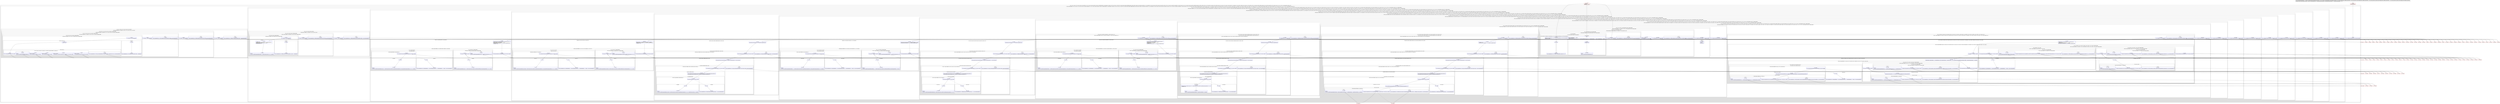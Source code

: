 digraph "CFG forretrofit2.ServiceMethod.Builder.parseParameterAnnotation(ILjava\/lang\/reflect\/Type;[Ljava\/lang\/annotation\/Annotation;Ljava\/lang\/annotation\/Annotation;)Lretrofit2\/ParameterHandler;" {
subgraph cluster_Region_215142153 {
label = "R(1:(1:(1:31)(1:(1:29)(1:(1:27)(1:(2:10|(2:(1:23)|(1:21)))(2:24|25)))))(1:(1:(1:47)(1:(1:45)(1:(2:40|41)(2:42|43))))(1:(2:50|(1:(2:(2:54|55)|(2:56|57)))(1:(1:63)(2:60|61)))(1:(2:66|(1:(2:(2:70|71)|(2:72|73)))(1:(1:79)(2:76|77)))(1:(2:82|(2:(2:84|(2:(2:86|(2:(2:88|89)|(2:90|91)))|(1:93)))|(1:95)))(1:(2:98|(1:(2:(2:102|103)|(2:104|105)))(1:(1:111)(2:108|109)))(1:(2:114|(2:(2:116|(2:(2:118|(2:(2:120|121)|(2:122|123)))|(1:125)))|(1:127)))(1:(1:(2:132|(1:(2:(2:136|137)|(2:138|139)))(1:(1:145)(2:142|143)))(1:147))(1:(1:(2:(2:152|(2:(2:154|(2:(2:156|(2:(2:158|159)|(2:160|161)))|(1:163)))|(1:165)))|(1:167)))(1:(1:(2:172|(2:200|(1:(2:(2:204|(2:(1:207)|(1:209)))|(2:210|211)))(1:(2:214|(2:(1:217)|(1:219)))(1:(1:223)(1:225))))(1:(1:(2:184|185)(1:(1:181)(1:183)))(1:(2:188|(2:(1:191)|(1:193)))(1:(1:197)(1:199)))))(1:227))(1:(1:(2:(2:232|(2:(2:234|(2:(2:236|(2:(2:238|(2:(1:241)|(1:243)))|(2:244|245)))|(1:247)))|(1:249)))|(1:251)))(1:(1:271)(1:(1:270)(1:(1:(3:261|262|263))(1:268)))))))))))))))";
node [shape=record,color=blue];
subgraph cluster_IfRegion_661628189 {
label = "IF [B:1:0x0004] THEN: R(1:(1:31)(1:(1:29)(1:(1:27)(1:(2:10|(2:(1:23)|(1:21)))(2:24|25))))) ELSE: R(1:(1:(1:47)(1:(1:45)(1:(2:40|41)(2:42|43))))(1:(2:50|(1:(2:(2:54|55)|(2:56|57)))(1:(1:63)(2:60|61)))(1:(2:66|(1:(2:(2:70|71)|(2:72|73)))(1:(1:79)(2:76|77)))(1:(2:82|(2:(2:84|(2:(2:86|(2:(2:88|89)|(2:90|91)))|(1:93)))|(1:95)))(1:(2:98|(1:(2:(2:102|103)|(2:104|105)))(1:(1:111)(2:108|109)))(1:(2:114|(2:(2:116|(2:(2:118|(2:(2:120|121)|(2:122|123)))|(1:125)))|(1:127)))(1:(1:(2:132|(1:(2:(2:136|137)|(2:138|139)))(1:(1:145)(2:142|143)))(1:147))(1:(1:(2:(2:152|(2:(2:154|(2:(2:156|(2:(2:158|159)|(2:160|161)))|(1:163)))|(1:165)))|(1:167)))(1:(1:(2:172|(2:200|(1:(2:(2:204|(2:(1:207)|(1:209)))|(2:210|211)))(1:(2:214|(2:(1:217)|(1:219)))(1:(1:223)(1:225))))(1:(1:(2:184|185)(1:(1:181)(1:183)))(1:(2:188|(2:(1:191)|(1:193)))(1:(1:197)(1:199)))))(1:227))(1:(1:(2:(2:232|(2:(2:234|(2:(2:236|(2:(2:238|(2:(1:241)|(1:243)))|(2:244|245)))|(1:247)))|(1:249)))|(1:251)))(1:(1:271)(1:(1:270)(1:(1:(3:261|262|263))(1:268))))))))))))))";
node [shape=record,color=blue];
Node_1 [shape=record,label="{1\:\ 0x0004|if ((r11 instanceof retrofit2.http.Url) == true) goto L_0x0006\l}"];
subgraph cluster_Region_1289187049 {
label = "R(1:(1:31)(1:(1:29)(1:(1:27)(1:(2:10|(2:(1:23)|(1:21)))(2:24|25)))))";
node [shape=record,color=blue];
subgraph cluster_IfRegion_166830195 {
label = "IF [B:3:0x0008] THEN: R(1:31) ELSE: R(1:(1:29)(1:(1:27)(1:(2:10|(2:(1:23)|(1:21)))(2:24|25))))";
node [shape=record,color=blue];
Node_3 [shape=record,label="{3\:\ 0x0008|if (r7.gotUrl != false) goto L_0x0065\l}"];
subgraph cluster_Region_323067075 {
label = "R(1:31)";
node [shape=record,color=blue];
Node_31 [shape=record,label="{31\:\ 0x006d|throw parameterError(r8, \"Multiple @Url method annotations found.\", new java.lang.Object[0])\l}"];
}
subgraph cluster_Region_1239188731 {
label = "R(1:(1:29)(1:(1:27)(1:(2:10|(2:(1:23)|(1:21)))(2:24|25)))) | ELSE_IF_CHAIN\l";
node [shape=record,color=blue];
subgraph cluster_IfRegion_1049299727 {
label = "IF [B:5:0x000c] THEN: R(1:29) ELSE: R(1:(1:27)(1:(2:10|(2:(1:23)|(1:21)))(2:24|25))) | ELSE_IF_CHAIN\l";
node [shape=record,color=blue];
Node_5 [shape=record,label="{5\:\ 0x000c|if (r7.gotPath != false) goto L_0x005c\l}"];
subgraph cluster_Region_981325461 {
label = "R(1:29)";
node [shape=record,color=blue];
Node_29 [shape=record,label="{29\:\ 0x0064|throw parameterError(r8, \"@Path parameters may not be used with @Url.\", new java.lang.Object[0])\l}"];
}
subgraph cluster_Region_625336989 {
label = "R(1:(1:27)(1:(2:10|(2:(1:23)|(1:21)))(2:24|25))) | ELSE_IF_CHAIN\l";
node [shape=record,color=blue];
subgraph cluster_IfRegion_135479698 {
label = "IF [B:7:0x0010] THEN: R(1:27) ELSE: R(1:(2:10|(2:(1:23)|(1:21)))(2:24|25)) | ELSE_IF_CHAIN\l";
node [shape=record,color=blue];
Node_7 [shape=record,label="{7\:\ 0x0010|if (r7.gotQuery != false) goto L_0x0053\l}"];
subgraph cluster_Region_1848045804 {
label = "R(1:27)";
node [shape=record,color=blue];
Node_27 [shape=record,label="{27\:\ 0x005b|throw parameterError(r8, \"A @Url parameter must not come after a @Query\", new java.lang.Object[0])\l}"];
}
subgraph cluster_Region_985352899 {
label = "R(1:(2:10|(2:(1:23)|(1:21)))(2:24|25)) | ELSE_IF_CHAIN\l";
node [shape=record,color=blue];
subgraph cluster_IfRegion_819992067 {
label = "IF [B:9:0x0014] THEN: R(2:10|(2:(1:23)|(1:21))) ELSE: R(2:24|25) | ELSE_IF_CHAIN\l";
node [shape=record,color=blue];
Node_9 [shape=record,label="{9\:\ 0x0014|if (r7.relativeUrl == null) goto L_0x0016\l}"];
subgraph cluster_Region_586014300 {
label = "R(2:10|(2:(1:23)|(1:21)))";
node [shape=record,color=blue];
Node_10 [shape=record,label="{10\:\ 0x0016|r7.gotUrl = true\l}"];
subgraph cluster_Region_2065034109 {
label = "R(2:(1:23)|(1:21))";
node [shape=record,color=blue];
subgraph cluster_IfRegion_454581134 {
label = "IF [B:11:0x001a, B:13:0x001e, B:15:0x0022, B:17:0x0026, B:19:0x0034] THEN: R(1:23) ELSE: null";
node [shape=record,color=blue];
Node_11 [shape=record,label="{11\:\ 0x001a|if (r9 == okhttp3.HttpUrl.class) goto L_0x0040\l}"];
Node_13 [shape=record,label="{13\:\ 0x001e|ADDED_TO_REGION\l|if (r9 == java.lang.String.class) goto L_0x0040\l}"];
Node_15 [shape=record,label="{15\:\ 0x0022|ADDED_TO_REGION\l|if (r9 == java.net.URI.class) goto L_0x0040\l}"];
Node_17 [shape=record,label="{17\:\ 0x0026|ADDED_TO_REGION\l|if ((r9 instanceof java.lang.Class) == true) goto L_0x0028\l}"];
Node_19 [shape=record,label="{19\:\ 0x0034|ADDED_TO_REGION\l|if (\"android.net.Uri\".equals(((java.lang.Class) r9).getName()) == true) goto L_0x0040\l}"];
subgraph cluster_Region_729290464 {
label = "R(1:23)";
node [shape=record,color=blue];
Node_23 [shape=record,label="{23\:\ 0x0045|RETURN\l|return new retrofit2.ParameterHandler.RelativeUrl()\l}"];
}
}
subgraph cluster_Region_1730880237 {
label = "R(1:21)";
node [shape=record,color=blue];
Node_21 [shape=record,label="{21\:\ 0x003f|throw parameterError(r8, \"@Url must be okhttp3.HttpUrl, String, java.net.URI, or android.net.Uri type.\", new java.lang.Object[0])\l}"];
}
}
}
subgraph cluster_Region_867267446 {
label = "R(2:24|25)";
node [shape=record,color=blue];
Node_24 [shape=record,label="{24\:\ 0x0046}"];
Node_25 [shape=record,label="{25\:\ 0x0052|throw parameterError(r8, \"@Url cannot be used with @%s URL\", r7.httpMethod)\l}"];
}
}
}
}
}
}
}
}
}
subgraph cluster_Region_1781308069 {
label = "R(1:(1:(1:47)(1:(1:45)(1:(2:40|41)(2:42|43))))(1:(2:50|(1:(2:(2:54|55)|(2:56|57)))(1:(1:63)(2:60|61)))(1:(2:66|(1:(2:(2:70|71)|(2:72|73)))(1:(1:79)(2:76|77)))(1:(2:82|(2:(2:84|(2:(2:86|(2:(2:88|89)|(2:90|91)))|(1:93)))|(1:95)))(1:(2:98|(1:(2:(2:102|103)|(2:104|105)))(1:(1:111)(2:108|109)))(1:(2:114|(2:(2:116|(2:(2:118|(2:(2:120|121)|(2:122|123)))|(1:125)))|(1:127)))(1:(1:(2:132|(1:(2:(2:136|137)|(2:138|139)))(1:(1:145)(2:142|143)))(1:147))(1:(1:(2:(2:152|(2:(2:154|(2:(2:156|(2:(2:158|159)|(2:160|161)))|(1:163)))|(1:165)))|(1:167)))(1:(1:(2:172|(2:200|(1:(2:(2:204|(2:(1:207)|(1:209)))|(2:210|211)))(1:(2:214|(2:(1:217)|(1:219)))(1:(1:223)(1:225))))(1:(1:(2:184|185)(1:(1:181)(1:183)))(1:(2:188|(2:(1:191)|(1:193)))(1:(1:197)(1:199)))))(1:227))(1:(1:(2:(2:232|(2:(2:234|(2:(2:236|(2:(2:238|(2:(1:241)|(1:243)))|(2:244|245)))|(1:247)))|(1:249)))|(1:251)))(1:(1:271)(1:(1:270)(1:(1:(3:261|262|263))(1:268)))))))))))))) | ELSE_IF_CHAIN\l";
node [shape=record,color=blue];
subgraph cluster_IfRegion_25710102 {
label = "IF [B:33:0x0070] THEN: R(1:(1:47)(1:(1:45)(1:(2:40|41)(2:42|43)))) ELSE: R(1:(2:50|(1:(2:(2:54|55)|(2:56|57)))(1:(1:63)(2:60|61)))(1:(2:66|(1:(2:(2:70|71)|(2:72|73)))(1:(1:79)(2:76|77)))(1:(2:82|(2:(2:84|(2:(2:86|(2:(2:88|89)|(2:90|91)))|(1:93)))|(1:95)))(1:(2:98|(1:(2:(2:102|103)|(2:104|105)))(1:(1:111)(2:108|109)))(1:(2:114|(2:(2:116|(2:(2:118|(2:(2:120|121)|(2:122|123)))|(1:125)))|(1:127)))(1:(1:(2:132|(1:(2:(2:136|137)|(2:138|139)))(1:(1:145)(2:142|143)))(1:147))(1:(1:(2:(2:152|(2:(2:154|(2:(2:156|(2:(2:158|159)|(2:160|161)))|(1:163)))|(1:165)))|(1:167)))(1:(1:(2:172|(2:200|(1:(2:(2:204|(2:(1:207)|(1:209)))|(2:210|211)))(1:(2:214|(2:(1:217)|(1:219)))(1:(1:223)(1:225))))(1:(1:(2:184|185)(1:(1:181)(1:183)))(1:(2:188|(2:(1:191)|(1:193)))(1:(1:197)(1:199)))))(1:227))(1:(1:(2:(2:232|(2:(2:234|(2:(2:236|(2:(2:238|(2:(1:241)|(1:243)))|(2:244|245)))|(1:247)))|(1:249)))|(1:251)))(1:(1:271)(1:(1:270)(1:(1:(3:261|262|263))(1:268))))))))))))) | ELSE_IF_CHAIN\l";
node [shape=record,color=blue];
Node_33 [shape=record,label="{33\:\ 0x0070|if ((r11 instanceof retrofit2.http.Path) == true) goto L_0x0072\l}"];
subgraph cluster_Region_1057634432 {
label = "R(1:(1:47)(1:(1:45)(1:(2:40|41)(2:42|43))))";
node [shape=record,color=blue];
subgraph cluster_IfRegion_127452884 {
label = "IF [B:35:0x0074] THEN: R(1:47) ELSE: R(1:(1:45)(1:(2:40|41)(2:42|43)))";
node [shape=record,color=blue];
Node_35 [shape=record,label="{35\:\ 0x0074|if (r7.gotQuery != false) goto L_0x00af\l}"];
subgraph cluster_Region_158305584 {
label = "R(1:47)";
node [shape=record,color=blue];
Node_47 [shape=record,label="{47\:\ 0x00b7|throw parameterError(r8, \"A @Path parameter must not come after a @Query.\", new java.lang.Object[0])\l}"];
}
subgraph cluster_Region_1255443189 {
label = "R(1:(1:45)(1:(2:40|41)(2:42|43))) | ELSE_IF_CHAIN\l";
node [shape=record,color=blue];
subgraph cluster_IfRegion_620000535 {
label = "IF [B:37:0x0078] THEN: R(1:45) ELSE: R(1:(2:40|41)(2:42|43)) | ELSE_IF_CHAIN\l";
node [shape=record,color=blue];
Node_37 [shape=record,label="{37\:\ 0x0078|if (r7.gotUrl != false) goto L_0x00a6\l}"];
subgraph cluster_Region_1704700219 {
label = "R(1:45)";
node [shape=record,color=blue];
Node_45 [shape=record,label="{45\:\ 0x00ae|throw parameterError(r8, \"@Path parameters may not be used with @Url.\", new java.lang.Object[0])\l}"];
}
subgraph cluster_Region_283684533 {
label = "R(1:(2:40|41)(2:42|43)) | ELSE_IF_CHAIN\l";
node [shape=record,color=blue];
subgraph cluster_IfRegion_2122648959 {
label = "IF [B:39:0x007c] THEN: R(2:40|41) ELSE: R(2:42|43) | ELSE_IF_CHAIN\l";
node [shape=record,color=blue];
Node_39 [shape=record,label="{39\:\ 0x007c|if (r7.relativeUrl != null) goto L_0x007e\l}"];
subgraph cluster_Region_457569901 {
label = "R(2:40|41)";
node [shape=record,color=blue];
Node_40 [shape=record,label="{40\:\ 0x007e|r7.gotPath = true\lretrofit2.http.Path retrofit2.http.Path r11 = (retrofit2.http.Path) r11\ljava.lang.String java.lang.String r0 = r11.value()\lvalidatePathName(r8, r0)\l}"];
Node_41 [shape=record,label="{41\:\ 0x0098|RETURN\l|return new retrofit2.ParameterHandler.Path(r0, r7.retrofit.stringConverter(r9, r10), r11.encoded())\l}"];
}
subgraph cluster_Region_2044625781 {
label = "R(2:42|43)";
node [shape=record,color=blue];
Node_42 [shape=record,label="{42\:\ 0x0099}"];
Node_43 [shape=record,label="{43\:\ 0x00a5|throw parameterError(r8, \"@Path can only be used with relative url on @%s\", r7.httpMethod)\l}"];
}
}
}
}
}
}
}
subgraph cluster_Region_1102331652 {
label = "R(1:(2:50|(1:(2:(2:54|55)|(2:56|57)))(1:(1:63)(2:60|61)))(1:(2:66|(1:(2:(2:70|71)|(2:72|73)))(1:(1:79)(2:76|77)))(1:(2:82|(2:(2:84|(2:(2:86|(2:(2:88|89)|(2:90|91)))|(1:93)))|(1:95)))(1:(2:98|(1:(2:(2:102|103)|(2:104|105)))(1:(1:111)(2:108|109)))(1:(2:114|(2:(2:116|(2:(2:118|(2:(2:120|121)|(2:122|123)))|(1:125)))|(1:127)))(1:(1:(2:132|(1:(2:(2:136|137)|(2:138|139)))(1:(1:145)(2:142|143)))(1:147))(1:(1:(2:(2:152|(2:(2:154|(2:(2:156|(2:(2:158|159)|(2:160|161)))|(1:163)))|(1:165)))|(1:167)))(1:(1:(2:172|(2:200|(1:(2:(2:204|(2:(1:207)|(1:209)))|(2:210|211)))(1:(2:214|(2:(1:217)|(1:219)))(1:(1:223)(1:225))))(1:(1:(2:184|185)(1:(1:181)(1:183)))(1:(2:188|(2:(1:191)|(1:193)))(1:(1:197)(1:199)))))(1:227))(1:(1:(2:(2:232|(2:(2:234|(2:(2:236|(2:(2:238|(2:(1:241)|(1:243)))|(2:244|245)))|(1:247)))|(1:249)))|(1:251)))(1:(1:271)(1:(1:270)(1:(1:(3:261|262|263))(1:268))))))))))))) | ELSE_IF_CHAIN\l";
node [shape=record,color=blue];
subgraph cluster_IfRegion_343714945 {
label = "IF [B:49:0x00ba] THEN: R(2:50|(1:(2:(2:54|55)|(2:56|57)))(1:(1:63)(2:60|61))) ELSE: R(1:(2:66|(1:(2:(2:70|71)|(2:72|73)))(1:(1:79)(2:76|77)))(1:(2:82|(2:(2:84|(2:(2:86|(2:(2:88|89)|(2:90|91)))|(1:93)))|(1:95)))(1:(2:98|(1:(2:(2:102|103)|(2:104|105)))(1:(1:111)(2:108|109)))(1:(2:114|(2:(2:116|(2:(2:118|(2:(2:120|121)|(2:122|123)))|(1:125)))|(1:127)))(1:(1:(2:132|(1:(2:(2:136|137)|(2:138|139)))(1:(1:145)(2:142|143)))(1:147))(1:(1:(2:(2:152|(2:(2:154|(2:(2:156|(2:(2:158|159)|(2:160|161)))|(1:163)))|(1:165)))|(1:167)))(1:(1:(2:172|(2:200|(1:(2:(2:204|(2:(1:207)|(1:209)))|(2:210|211)))(1:(2:214|(2:(1:217)|(1:219)))(1:(1:223)(1:225))))(1:(1:(2:184|185)(1:(1:181)(1:183)))(1:(2:188|(2:(1:191)|(1:193)))(1:(1:197)(1:199)))))(1:227))(1:(1:(2:(2:232|(2:(2:234|(2:(2:236|(2:(2:238|(2:(1:241)|(1:243)))|(2:244|245)))|(1:247)))|(1:249)))|(1:251)))(1:(1:271)(1:(1:270)(1:(1:(3:261|262|263))(1:268)))))))))))) | ELSE_IF_CHAIN\l";
node [shape=record,color=blue];
Node_49 [shape=record,label="{49\:\ 0x00ba|if ((r11 instanceof retrofit2.http.Query) == true) goto L_0x00bc\l}"];
subgraph cluster_Region_261447838 {
label = "R(2:50|(1:(2:(2:54|55)|(2:56|57)))(1:(1:63)(2:60|61)))";
node [shape=record,color=blue];
Node_50 [shape=record,label="{50\:\ 0x00bc|retrofit2.http.Query retrofit2.http.Query r11 = (retrofit2.http.Query) r11\ljava.lang.String java.lang.String r0 = r11.value()\lboolean boolean r11 = r11.encoded()\ljava.lang.Class java.lang.Class\<?\> r3 = retrofit2.Utils.getRawType(r9)\lr7.gotQuery = true\l}"];
subgraph cluster_IfRegion_2025287481 {
label = "IF [B:51:0x00d2] THEN: R(1:(2:(2:54|55)|(2:56|57))) ELSE: R(1:(1:63)(2:60|61))";
node [shape=record,color=blue];
Node_51 [shape=record,label="{51\:\ 0x00d2|if (java.lang.Iterable.class.isAssignableFrom(r3) == true) goto L_0x00d4\l}"];
subgraph cluster_Region_1111799172 {
label = "R(1:(2:(2:54|55)|(2:56|57)))";
node [shape=record,color=blue];
subgraph cluster_Region_1334592402 {
label = "R(2:(2:54|55)|(2:56|57))";
node [shape=record,color=blue];
subgraph cluster_IfRegion_790628728 {
label = "IF [B:53:0x00d6] THEN: R(2:54|55) ELSE: null";
node [shape=record,color=blue];
Node_53 [shape=record,label="{53\:\ 0x00d6|if ((r9 instanceof java.lang.reflect.ParameterizedType) == true) goto L_0x00d8\l}"];
subgraph cluster_Region_307686141 {
label = "R(2:54|55)";
node [shape=record,color=blue];
Node_54 [shape=record,label="{54\:\ 0x00d8}"];
Node_55 [shape=record,label="{55\:\ 0x00ed|RETURN\l|return new retrofit2.ParameterHandler.Query(r0, r7.retrofit.stringConverter(retrofit2.Utils.getParameterUpperBound(0, (java.lang.reflect.ParameterizedType) r9), r10), r11).iterable()\l}"];
}
}
subgraph cluster_Region_1569940432 {
label = "R(2:56|57)";
node [shape=record,color=blue];
Node_56 [shape=record,label="{56\:\ 0x00ee}"];
Node_57 [shape=record,label="{57\:\ 0x0115|throw parameterError(r8, r3.getSimpleName() + \" must include generic type (e.g., \" + r3.getSimpleName() + \"\<String\>)\", new java.lang.Object[0])\l}"];
}
}
}
subgraph cluster_Region_1590276281 {
label = "R(1:(1:63)(2:60|61)) | ELSE_IF_CHAIN\l";
node [shape=record,color=blue];
subgraph cluster_IfRegion_1420140051 {
label = "IF [B:59:0x011a] THEN: R(1:63) ELSE: R(2:60|61) | ELSE_IF_CHAIN\l";
node [shape=record,color=blue];
Node_59 [shape=record,label="{59\:\ 0x011a|if (r3.isArray() != true) goto L_0x0134\l}"];
subgraph cluster_Region_426903992 {
label = "R(1:63)";
node [shape=record,color=blue];
Node_63 [shape=record,label="{63\:\ 0x013f|RETURN\l|return new retrofit2.ParameterHandler.Query(r0, r7.retrofit.stringConverter(r9, r10), r11)\l}"];
}
subgraph cluster_Region_1552053671 {
label = "R(2:60|61)";
node [shape=record,color=blue];
Node_60 [shape=record,label="{60\:\ 0x011c}"];
Node_61 [shape=record,label="{61\:\ 0x0133|RETURN\l|return new retrofit2.ParameterHandler.Query(r0, r7.retrofit.stringConverter(retrofit2.ServiceMethod.boxIfPrimitive(r3.getComponentType()), r10), r11).array()\l}"];
}
}
}
}
}
subgraph cluster_Region_969332337 {
label = "R(1:(2:66|(1:(2:(2:70|71)|(2:72|73)))(1:(1:79)(2:76|77)))(1:(2:82|(2:(2:84|(2:(2:86|(2:(2:88|89)|(2:90|91)))|(1:93)))|(1:95)))(1:(2:98|(1:(2:(2:102|103)|(2:104|105)))(1:(1:111)(2:108|109)))(1:(2:114|(2:(2:116|(2:(2:118|(2:(2:120|121)|(2:122|123)))|(1:125)))|(1:127)))(1:(1:(2:132|(1:(2:(2:136|137)|(2:138|139)))(1:(1:145)(2:142|143)))(1:147))(1:(1:(2:(2:152|(2:(2:154|(2:(2:156|(2:(2:158|159)|(2:160|161)))|(1:163)))|(1:165)))|(1:167)))(1:(1:(2:172|(2:200|(1:(2:(2:204|(2:(1:207)|(1:209)))|(2:210|211)))(1:(2:214|(2:(1:217)|(1:219)))(1:(1:223)(1:225))))(1:(1:(2:184|185)(1:(1:181)(1:183)))(1:(2:188|(2:(1:191)|(1:193)))(1:(1:197)(1:199)))))(1:227))(1:(1:(2:(2:232|(2:(2:234|(2:(2:236|(2:(2:238|(2:(1:241)|(1:243)))|(2:244|245)))|(1:247)))|(1:249)))|(1:251)))(1:(1:271)(1:(1:270)(1:(1:(3:261|262|263))(1:268)))))))))))) | ELSE_IF_CHAIN\l";
node [shape=record,color=blue];
subgraph cluster_IfRegion_352031240 {
label = "IF [B:65:0x0142] THEN: R(2:66|(1:(2:(2:70|71)|(2:72|73)))(1:(1:79)(2:76|77))) ELSE: R(1:(2:82|(2:(2:84|(2:(2:86|(2:(2:88|89)|(2:90|91)))|(1:93)))|(1:95)))(1:(2:98|(1:(2:(2:102|103)|(2:104|105)))(1:(1:111)(2:108|109)))(1:(2:114|(2:(2:116|(2:(2:118|(2:(2:120|121)|(2:122|123)))|(1:125)))|(1:127)))(1:(1:(2:132|(1:(2:(2:136|137)|(2:138|139)))(1:(1:145)(2:142|143)))(1:147))(1:(1:(2:(2:152|(2:(2:154|(2:(2:156|(2:(2:158|159)|(2:160|161)))|(1:163)))|(1:165)))|(1:167)))(1:(1:(2:172|(2:200|(1:(2:(2:204|(2:(1:207)|(1:209)))|(2:210|211)))(1:(2:214|(2:(1:217)|(1:219)))(1:(1:223)(1:225))))(1:(1:(2:184|185)(1:(1:181)(1:183)))(1:(2:188|(2:(1:191)|(1:193)))(1:(1:197)(1:199)))))(1:227))(1:(1:(2:(2:232|(2:(2:234|(2:(2:236|(2:(2:238|(2:(1:241)|(1:243)))|(2:244|245)))|(1:247)))|(1:249)))|(1:251)))(1:(1:271)(1:(1:270)(1:(1:(3:261|262|263))(1:268))))))))))) | ELSE_IF_CHAIN\l";
node [shape=record,color=blue];
Node_65 [shape=record,label="{65\:\ 0x0142|if ((r11 instanceof retrofit2.http.QueryName) == true) goto L_0x0144\l}"];
subgraph cluster_Region_1536191355 {
label = "R(2:66|(1:(2:(2:70|71)|(2:72|73)))(1:(1:79)(2:76|77)))";
node [shape=record,color=blue];
Node_66 [shape=record,label="{66\:\ 0x0144|boolean boolean r11 = ((retrofit2.http.QueryName) r11).encoded()\ljava.lang.Class java.lang.Class\<?\> r0 = retrofit2.Utils.getRawType(r9)\lr7.gotQuery = true\l}"];
subgraph cluster_IfRegion_989132100 {
label = "IF [B:67:0x0156] THEN: R(1:(2:(2:70|71)|(2:72|73))) ELSE: R(1:(1:79)(2:76|77))";
node [shape=record,color=blue];
Node_67 [shape=record,label="{67\:\ 0x0156|if (java.lang.Iterable.class.isAssignableFrom(r0) == true) goto L_0x0158\l}"];
subgraph cluster_Region_1002381862 {
label = "R(1:(2:(2:70|71)|(2:72|73)))";
node [shape=record,color=blue];
subgraph cluster_Region_677380496 {
label = "R(2:(2:70|71)|(2:72|73))";
node [shape=record,color=blue];
subgraph cluster_IfRegion_656027571 {
label = "IF [B:69:0x015a] THEN: R(2:70|71) ELSE: null";
node [shape=record,color=blue];
Node_69 [shape=record,label="{69\:\ 0x015a|if ((r9 instanceof java.lang.reflect.ParameterizedType) == true) goto L_0x015c\l}"];
subgraph cluster_Region_1950481145 {
label = "R(2:70|71)";
node [shape=record,color=blue];
Node_70 [shape=record,label="{70\:\ 0x015c}"];
Node_71 [shape=record,label="{71\:\ 0x0171|RETURN\l|return new retrofit2.ParameterHandler.QueryName(r7.retrofit.stringConverter(retrofit2.Utils.getParameterUpperBound(0, (java.lang.reflect.ParameterizedType) r9), r10), r11).iterable()\l}"];
}
}
subgraph cluster_Region_1100568273 {
label = "R(2:72|73)";
node [shape=record,color=blue];
Node_72 [shape=record,label="{72\:\ 0x0172}"];
Node_73 [shape=record,label="{73\:\ 0x0199|throw parameterError(r8, r0.getSimpleName() + \" must include generic type (e.g., \" + r0.getSimpleName() + \"\<String\>)\", new java.lang.Object[0])\l}"];
}
}
}
subgraph cluster_Region_1866044042 {
label = "R(1:(1:79)(2:76|77)) | ELSE_IF_CHAIN\l";
node [shape=record,color=blue];
subgraph cluster_IfRegion_1369604843 {
label = "IF [B:75:0x019e] THEN: R(1:79) ELSE: R(2:76|77) | ELSE_IF_CHAIN\l";
node [shape=record,color=blue];
Node_75 [shape=record,label="{75\:\ 0x019e|if (r0.isArray() != true) goto L_0x01b8\l}"];
subgraph cluster_Region_269490030 {
label = "R(1:79)";
node [shape=record,color=blue];
Node_79 [shape=record,label="{79\:\ 0x01c3|RETURN\l|return new retrofit2.ParameterHandler.QueryName(r7.retrofit.stringConverter(r9, r10), r11)\l}"];
}
subgraph cluster_Region_1650950592 {
label = "R(2:76|77)";
node [shape=record,color=blue];
Node_76 [shape=record,label="{76\:\ 0x01a0}"];
Node_77 [shape=record,label="{77\:\ 0x01b7|RETURN\l|return new retrofit2.ParameterHandler.QueryName(r7.retrofit.stringConverter(retrofit2.ServiceMethod.boxIfPrimitive(r0.getComponentType()), r10), r11).array()\l}"];
}
}
}
}
}
subgraph cluster_Region_768942937 {
label = "R(1:(2:82|(2:(2:84|(2:(2:86|(2:(2:88|89)|(2:90|91)))|(1:93)))|(1:95)))(1:(2:98|(1:(2:(2:102|103)|(2:104|105)))(1:(1:111)(2:108|109)))(1:(2:114|(2:(2:116|(2:(2:118|(2:(2:120|121)|(2:122|123)))|(1:125)))|(1:127)))(1:(1:(2:132|(1:(2:(2:136|137)|(2:138|139)))(1:(1:145)(2:142|143)))(1:147))(1:(1:(2:(2:152|(2:(2:154|(2:(2:156|(2:(2:158|159)|(2:160|161)))|(1:163)))|(1:165)))|(1:167)))(1:(1:(2:172|(2:200|(1:(2:(2:204|(2:(1:207)|(1:209)))|(2:210|211)))(1:(2:214|(2:(1:217)|(1:219)))(1:(1:223)(1:225))))(1:(1:(2:184|185)(1:(1:181)(1:183)))(1:(2:188|(2:(1:191)|(1:193)))(1:(1:197)(1:199)))))(1:227))(1:(1:(2:(2:232|(2:(2:234|(2:(2:236|(2:(2:238|(2:(1:241)|(1:243)))|(2:244|245)))|(1:247)))|(1:249)))|(1:251)))(1:(1:271)(1:(1:270)(1:(1:(3:261|262|263))(1:268))))))))))) | ELSE_IF_CHAIN\l";
node [shape=record,color=blue];
subgraph cluster_IfRegion_93441010 {
label = "IF [B:81:0x01c6] THEN: R(2:82|(2:(2:84|(2:(2:86|(2:(2:88|89)|(2:90|91)))|(1:93)))|(1:95))) ELSE: R(1:(2:98|(1:(2:(2:102|103)|(2:104|105)))(1:(1:111)(2:108|109)))(1:(2:114|(2:(2:116|(2:(2:118|(2:(2:120|121)|(2:122|123)))|(1:125)))|(1:127)))(1:(1:(2:132|(1:(2:(2:136|137)|(2:138|139)))(1:(1:145)(2:142|143)))(1:147))(1:(1:(2:(2:152|(2:(2:154|(2:(2:156|(2:(2:158|159)|(2:160|161)))|(1:163)))|(1:165)))|(1:167)))(1:(1:(2:172|(2:200|(1:(2:(2:204|(2:(1:207)|(1:209)))|(2:210|211)))(1:(2:214|(2:(1:217)|(1:219)))(1:(1:223)(1:225))))(1:(1:(2:184|185)(1:(1:181)(1:183)))(1:(2:188|(2:(1:191)|(1:193)))(1:(1:197)(1:199)))))(1:227))(1:(1:(2:(2:232|(2:(2:234|(2:(2:236|(2:(2:238|(2:(1:241)|(1:243)))|(2:244|245)))|(1:247)))|(1:249)))|(1:251)))(1:(1:271)(1:(1:270)(1:(1:(3:261|262|263))(1:268)))))))))) | ELSE_IF_CHAIN\l";
node [shape=record,color=blue];
Node_81 [shape=record,label="{81\:\ 0x01c6|if ((r11 instanceof retrofit2.http.QueryMap) == true) goto L_0x01c8\l}"];
subgraph cluster_Region_1127869577 {
label = "R(2:82|(2:(2:84|(2:(2:86|(2:(2:88|89)|(2:90|91)))|(1:93)))|(1:95)))";
node [shape=record,color=blue];
Node_82 [shape=record,label="{82\:\ 0x01c8|java.lang.Class java.lang.Class\<?\> r0 = retrofit2.Utils.getRawType(r9)\l}"];
subgraph cluster_Region_1929386820 {
label = "R(2:(2:84|(2:(2:86|(2:(2:88|89)|(2:90|91)))|(1:93)))|(1:95))";
node [shape=record,color=blue];
subgraph cluster_IfRegion_820096229 {
label = "IF [B:83:0x01d2] THEN: R(2:84|(2:(2:86|(2:(2:88|89)|(2:90|91)))|(1:93))) ELSE: null";
node [shape=record,color=blue];
Node_83 [shape=record,label="{83\:\ 0x01d2|if (java.util.Map.class.isAssignableFrom(r0) == true) goto L_0x01d4\l}"];
subgraph cluster_Region_613426443 {
label = "R(2:84|(2:(2:86|(2:(2:88|89)|(2:90|91)))|(1:93)))";
node [shape=record,color=blue];
Node_84 [shape=record,label="{84\:\ 0x01d4|java.lang.reflect.Type java.lang.reflect.Type r9 = retrofit2.Utils.getSupertype(r9, r0, java.util.Map.class)\l}"];
subgraph cluster_Region_1343122028 {
label = "R(2:(2:86|(2:(2:88|89)|(2:90|91)))|(1:93))";
node [shape=record,color=blue];
subgraph cluster_IfRegion_1278262866 {
label = "IF [B:85:0x01dc] THEN: R(2:86|(2:(2:88|89)|(2:90|91))) ELSE: null";
node [shape=record,color=blue];
Node_85 [shape=record,label="{85\:\ 0x01dc|if ((r9 instanceof java.lang.reflect.ParameterizedType) == true) goto L_0x01de\l}"];
subgraph cluster_Region_1088507641 {
label = "R(2:86|(2:(2:88|89)|(2:90|91)))";
node [shape=record,color=blue];
Node_86 [shape=record,label="{86\:\ 0x01de|java.lang.reflect.ParameterizedType java.lang.reflect.ParameterizedType r9 = (java.lang.reflect.ParameterizedType) r9\ljava.lang.reflect.Type java.lang.reflect.Type r0 = retrofit2.Utils.getParameterUpperBound(0, r9)\l}"];
subgraph cluster_Region_1413825759 {
label = "R(2:(2:88|89)|(2:90|91))";
node [shape=record,color=blue];
subgraph cluster_IfRegion_1489473113 {
label = "IF [B:87:0x01e6] THEN: R(2:88|89) ELSE: null";
node [shape=record,color=blue];
Node_87 [shape=record,label="{87\:\ 0x01e6|if (java.lang.String.class == r0) goto L_0x01e8\l}"];
subgraph cluster_Region_2103071876 {
label = "R(2:88|89)";
node [shape=record,color=blue];
Node_88 [shape=record,label="{88\:\ 0x01e8}"];
Node_89 [shape=record,label="{89\:\ 0x01fd|RETURN\l|return new retrofit2.ParameterHandler.QueryMap(r7.retrofit.stringConverter(retrofit2.Utils.getParameterUpperBound(1, r9), r10), ((retrofit2.http.QueryMap) r11).encoded())\l}"];
}
}
subgraph cluster_Region_298613053 {
label = "R(2:90|91)";
node [shape=record,color=blue];
Node_90 [shape=record,label="{90\:\ 0x01fe}"];
Node_91 [shape=record,label="{91\:\ 0x0215|throw parameterError(r8, \"@QueryMap keys must be of type String: \" + r0, new java.lang.Object[0])\l}"];
}
}
}
}
subgraph cluster_Region_1593887742 {
label = "R(1:93)";
node [shape=record,color=blue];
Node_93 [shape=record,label="{93\:\ 0x021e|throw parameterError(r8, \"Map must include generic types (e.g., Map\<String, String\>)\", new java.lang.Object[0])\l}"];
}
}
}
}
subgraph cluster_Region_740893025 {
label = "R(1:95)";
node [shape=record,color=blue];
Node_95 [shape=record,label="{95\:\ 0x0227|throw parameterError(r8, \"@QueryMap parameter type must be Map.\", new java.lang.Object[0])\l}"];
}
}
}
subgraph cluster_Region_257385346 {
label = "R(1:(2:98|(1:(2:(2:102|103)|(2:104|105)))(1:(1:111)(2:108|109)))(1:(2:114|(2:(2:116|(2:(2:118|(2:(2:120|121)|(2:122|123)))|(1:125)))|(1:127)))(1:(1:(2:132|(1:(2:(2:136|137)|(2:138|139)))(1:(1:145)(2:142|143)))(1:147))(1:(1:(2:(2:152|(2:(2:154|(2:(2:156|(2:(2:158|159)|(2:160|161)))|(1:163)))|(1:165)))|(1:167)))(1:(1:(2:172|(2:200|(1:(2:(2:204|(2:(1:207)|(1:209)))|(2:210|211)))(1:(2:214|(2:(1:217)|(1:219)))(1:(1:223)(1:225))))(1:(1:(2:184|185)(1:(1:181)(1:183)))(1:(2:188|(2:(1:191)|(1:193)))(1:(1:197)(1:199)))))(1:227))(1:(1:(2:(2:232|(2:(2:234|(2:(2:236|(2:(2:238|(2:(1:241)|(1:243)))|(2:244|245)))|(1:247)))|(1:249)))|(1:251)))(1:(1:271)(1:(1:270)(1:(1:(3:261|262|263))(1:268)))))))))) | ELSE_IF_CHAIN\l";
node [shape=record,color=blue];
subgraph cluster_IfRegion_1909107979 {
label = "IF [B:97:0x022a] THEN: R(2:98|(1:(2:(2:102|103)|(2:104|105)))(1:(1:111)(2:108|109))) ELSE: R(1:(2:114|(2:(2:116|(2:(2:118|(2:(2:120|121)|(2:122|123)))|(1:125)))|(1:127)))(1:(1:(2:132|(1:(2:(2:136|137)|(2:138|139)))(1:(1:145)(2:142|143)))(1:147))(1:(1:(2:(2:152|(2:(2:154|(2:(2:156|(2:(2:158|159)|(2:160|161)))|(1:163)))|(1:165)))|(1:167)))(1:(1:(2:172|(2:200|(1:(2:(2:204|(2:(1:207)|(1:209)))|(2:210|211)))(1:(2:214|(2:(1:217)|(1:219)))(1:(1:223)(1:225))))(1:(1:(2:184|185)(1:(1:181)(1:183)))(1:(2:188|(2:(1:191)|(1:193)))(1:(1:197)(1:199)))))(1:227))(1:(1:(2:(2:232|(2:(2:234|(2:(2:236|(2:(2:238|(2:(1:241)|(1:243)))|(2:244|245)))|(1:247)))|(1:249)))|(1:251)))(1:(1:271)(1:(1:270)(1:(1:(3:261|262|263))(1:268))))))))) | ELSE_IF_CHAIN\l";
node [shape=record,color=blue];
Node_97 [shape=record,label="{97\:\ 0x022a|if ((r11 instanceof retrofit2.http.Header) == true) goto L_0x022c\l}"];
subgraph cluster_Region_1411053663 {
label = "R(2:98|(1:(2:(2:102|103)|(2:104|105)))(1:(1:111)(2:108|109)))";
node [shape=record,color=blue];
Node_98 [shape=record,label="{98\:\ 0x022c|java.lang.String java.lang.String r11 = ((retrofit2.http.Header) r11).value()\ljava.lang.Class java.lang.Class\<?\> r0 = retrofit2.Utils.getRawType(r9)\l}"];
subgraph cluster_IfRegion_1454679016 {
label = "IF [B:99:0x023c] THEN: R(1:(2:(2:102|103)|(2:104|105))) ELSE: R(1:(1:111)(2:108|109))";
node [shape=record,color=blue];
Node_99 [shape=record,label="{99\:\ 0x023c|if (java.lang.Iterable.class.isAssignableFrom(r0) == true) goto L_0x023e\l}"];
subgraph cluster_Region_684509175 {
label = "R(1:(2:(2:102|103)|(2:104|105)))";
node [shape=record,color=blue];
subgraph cluster_Region_1292618150 {
label = "R(2:(2:102|103)|(2:104|105))";
node [shape=record,color=blue];
subgraph cluster_IfRegion_2037704950 {
label = "IF [B:101:0x0240] THEN: R(2:102|103) ELSE: null";
node [shape=record,color=blue];
Node_101 [shape=record,label="{101\:\ 0x0240|if ((r9 instanceof java.lang.reflect.ParameterizedType) == true) goto L_0x0242\l}"];
subgraph cluster_Region_1187062143 {
label = "R(2:102|103)";
node [shape=record,color=blue];
Node_102 [shape=record,label="{102\:\ 0x0242}"];
Node_103 [shape=record,label="{103\:\ 0x0257|RETURN\l|return new retrofit2.ParameterHandler.Header(r11, r7.retrofit.stringConverter(retrofit2.Utils.getParameterUpperBound(0, (java.lang.reflect.ParameterizedType) r9), r10)).iterable()\l}"];
}
}
subgraph cluster_Region_431073944 {
label = "R(2:104|105)";
node [shape=record,color=blue];
Node_104 [shape=record,label="{104\:\ 0x0258}"];
Node_105 [shape=record,label="{105\:\ 0x027f|throw parameterError(r8, r0.getSimpleName() + \" must include generic type (e.g., \" + r0.getSimpleName() + \"\<String\>)\", new java.lang.Object[0])\l}"];
}
}
}
subgraph cluster_Region_1576181798 {
label = "R(1:(1:111)(2:108|109)) | ELSE_IF_CHAIN\l";
node [shape=record,color=blue];
subgraph cluster_IfRegion_1836099340 {
label = "IF [B:107:0x0284] THEN: R(1:111) ELSE: R(2:108|109) | ELSE_IF_CHAIN\l";
node [shape=record,color=blue];
Node_107 [shape=record,label="{107\:\ 0x0284|if (r0.isArray() != true) goto L_0x029e\l}"];
subgraph cluster_Region_523072281 {
label = "R(1:111)";
node [shape=record,color=blue];
Node_111 [shape=record,label="{111\:\ 0x02a9|RETURN\l|return new retrofit2.ParameterHandler.Header(r11, r7.retrofit.stringConverter(r9, r10))\l}"];
}
subgraph cluster_Region_1441755402 {
label = "R(2:108|109)";
node [shape=record,color=blue];
Node_108 [shape=record,label="{108\:\ 0x0286}"];
Node_109 [shape=record,label="{109\:\ 0x029d|RETURN\l|return new retrofit2.ParameterHandler.Header(r11, r7.retrofit.stringConverter(retrofit2.ServiceMethod.boxIfPrimitive(r0.getComponentType()), r10)).array()\l}"];
}
}
}
}
}
subgraph cluster_Region_323958544 {
label = "R(1:(2:114|(2:(2:116|(2:(2:118|(2:(2:120|121)|(2:122|123)))|(1:125)))|(1:127)))(1:(1:(2:132|(1:(2:(2:136|137)|(2:138|139)))(1:(1:145)(2:142|143)))(1:147))(1:(1:(2:(2:152|(2:(2:154|(2:(2:156|(2:(2:158|159)|(2:160|161)))|(1:163)))|(1:165)))|(1:167)))(1:(1:(2:172|(2:200|(1:(2:(2:204|(2:(1:207)|(1:209)))|(2:210|211)))(1:(2:214|(2:(1:217)|(1:219)))(1:(1:223)(1:225))))(1:(1:(2:184|185)(1:(1:181)(1:183)))(1:(2:188|(2:(1:191)|(1:193)))(1:(1:197)(1:199)))))(1:227))(1:(1:(2:(2:232|(2:(2:234|(2:(2:236|(2:(2:238|(2:(1:241)|(1:243)))|(2:244|245)))|(1:247)))|(1:249)))|(1:251)))(1:(1:271)(1:(1:270)(1:(1:(3:261|262|263))(1:268))))))))) | ELSE_IF_CHAIN\l";
node [shape=record,color=blue];
subgraph cluster_IfRegion_10132006 {
label = "IF [B:113:0x02ac] THEN: R(2:114|(2:(2:116|(2:(2:118|(2:(2:120|121)|(2:122|123)))|(1:125)))|(1:127))) ELSE: R(1:(1:(2:132|(1:(2:(2:136|137)|(2:138|139)))(1:(1:145)(2:142|143)))(1:147))(1:(1:(2:(2:152|(2:(2:154|(2:(2:156|(2:(2:158|159)|(2:160|161)))|(1:163)))|(1:165)))|(1:167)))(1:(1:(2:172|(2:200|(1:(2:(2:204|(2:(1:207)|(1:209)))|(2:210|211)))(1:(2:214|(2:(1:217)|(1:219)))(1:(1:223)(1:225))))(1:(1:(2:184|185)(1:(1:181)(1:183)))(1:(2:188|(2:(1:191)|(1:193)))(1:(1:197)(1:199)))))(1:227))(1:(1:(2:(2:232|(2:(2:234|(2:(2:236|(2:(2:238|(2:(1:241)|(1:243)))|(2:244|245)))|(1:247)))|(1:249)))|(1:251)))(1:(1:271)(1:(1:270)(1:(1:(3:261|262|263))(1:268)))))))) | ELSE_IF_CHAIN\l";
node [shape=record,color=blue];
Node_113 [shape=record,label="{113\:\ 0x02ac|if ((r11 instanceof retrofit2.http.HeaderMap) == true) goto L_0x02ae\l}"];
subgraph cluster_Region_449816524 {
label = "R(2:114|(2:(2:116|(2:(2:118|(2:(2:120|121)|(2:122|123)))|(1:125)))|(1:127)))";
node [shape=record,color=blue];
Node_114 [shape=record,label="{114\:\ 0x02ae|java.lang.Class java.lang.Class\<?\> r11 = retrofit2.Utils.getRawType(r9)\l}"];
subgraph cluster_Region_1593307547 {
label = "R(2:(2:116|(2:(2:118|(2:(2:120|121)|(2:122|123)))|(1:125)))|(1:127))";
node [shape=record,color=blue];
subgraph cluster_IfRegion_1546736633 {
label = "IF [B:115:0x02b8] THEN: R(2:116|(2:(2:118|(2:(2:120|121)|(2:122|123)))|(1:125))) ELSE: null";
node [shape=record,color=blue];
Node_115 [shape=record,label="{115\:\ 0x02b8|if (java.util.Map.class.isAssignableFrom(r11) == true) goto L_0x02ba\l}"];
subgraph cluster_Region_1286850125 {
label = "R(2:116|(2:(2:118|(2:(2:120|121)|(2:122|123)))|(1:125)))";
node [shape=record,color=blue];
Node_116 [shape=record,label="{116\:\ 0x02ba|java.lang.reflect.Type java.lang.reflect.Type r9 = retrofit2.Utils.getSupertype(r9, r11, java.util.Map.class)\l}"];
subgraph cluster_Region_374118899 {
label = "R(2:(2:118|(2:(2:120|121)|(2:122|123)))|(1:125))";
node [shape=record,color=blue];
subgraph cluster_IfRegion_1639341474 {
label = "IF [B:117:0x02c2] THEN: R(2:118|(2:(2:120|121)|(2:122|123))) ELSE: null";
node [shape=record,color=blue];
Node_117 [shape=record,label="{117\:\ 0x02c2|if ((r9 instanceof java.lang.reflect.ParameterizedType) == true) goto L_0x02c4\l}"];
subgraph cluster_Region_102786975 {
label = "R(2:118|(2:(2:120|121)|(2:122|123)))";
node [shape=record,color=blue];
Node_118 [shape=record,label="{118\:\ 0x02c4|java.lang.reflect.ParameterizedType java.lang.reflect.ParameterizedType r9 = (java.lang.reflect.ParameterizedType) r9\ljava.lang.reflect.Type java.lang.reflect.Type r11 = retrofit2.Utils.getParameterUpperBound(0, r9)\l}"];
subgraph cluster_Region_2085739421 {
label = "R(2:(2:120|121)|(2:122|123))";
node [shape=record,color=blue];
subgraph cluster_IfRegion_42694593 {
label = "IF [B:119:0x02cc] THEN: R(2:120|121) ELSE: null";
node [shape=record,color=blue];
Node_119 [shape=record,label="{119\:\ 0x02cc|if (java.lang.String.class == r11) goto L_0x02ce\l}"];
subgraph cluster_Region_1356354105 {
label = "R(2:120|121)";
node [shape=record,color=blue];
Node_120 [shape=record,label="{120\:\ 0x02ce}"];
Node_121 [shape=record,label="{121\:\ 0x02dd|RETURN\l|return new retrofit2.ParameterHandler.HeaderMap(r7.retrofit.stringConverter(retrofit2.Utils.getParameterUpperBound(1, r9), r10))\l}"];
}
}
subgraph cluster_Region_1359180159 {
label = "R(2:122|123)";
node [shape=record,color=blue];
Node_122 [shape=record,label="{122\:\ 0x02de}"];
Node_123 [shape=record,label="{123\:\ 0x02f5|throw parameterError(r8, \"@HeaderMap keys must be of type String: \" + r11, new java.lang.Object[0])\l}"];
}
}
}
}
subgraph cluster_Region_684598683 {
label = "R(1:125)";
node [shape=record,color=blue];
Node_125 [shape=record,label="{125\:\ 0x02fe|throw parameterError(r8, \"Map must include generic types (e.g., Map\<String, String\>)\", new java.lang.Object[0])\l}"];
}
}
}
}
subgraph cluster_Region_1230271024 {
label = "R(1:127)";
node [shape=record,color=blue];
Node_127 [shape=record,label="{127\:\ 0x0307|throw parameterError(r8, \"@HeaderMap parameter type must be Map.\", new java.lang.Object[0])\l}"];
}
}
}
subgraph cluster_Region_1000729064 {
label = "R(1:(1:(2:132|(1:(2:(2:136|137)|(2:138|139)))(1:(1:145)(2:142|143)))(1:147))(1:(1:(2:(2:152|(2:(2:154|(2:(2:156|(2:(2:158|159)|(2:160|161)))|(1:163)))|(1:165)))|(1:167)))(1:(1:(2:172|(2:200|(1:(2:(2:204|(2:(1:207)|(1:209)))|(2:210|211)))(1:(2:214|(2:(1:217)|(1:219)))(1:(1:223)(1:225))))(1:(1:(2:184|185)(1:(1:181)(1:183)))(1:(2:188|(2:(1:191)|(1:193)))(1:(1:197)(1:199)))))(1:227))(1:(1:(2:(2:232|(2:(2:234|(2:(2:236|(2:(2:238|(2:(1:241)|(1:243)))|(2:244|245)))|(1:247)))|(1:249)))|(1:251)))(1:(1:271)(1:(1:270)(1:(1:(3:261|262|263))(1:268)))))))) | ELSE_IF_CHAIN\l";
node [shape=record,color=blue];
subgraph cluster_IfRegion_1230651442 {
label = "IF [B:129:0x030a] THEN: R(1:(2:132|(1:(2:(2:136|137)|(2:138|139)))(1:(1:145)(2:142|143)))(1:147)) ELSE: R(1:(1:(2:(2:152|(2:(2:154|(2:(2:156|(2:(2:158|159)|(2:160|161)))|(1:163)))|(1:165)))|(1:167)))(1:(1:(2:172|(2:200|(1:(2:(2:204|(2:(1:207)|(1:209)))|(2:210|211)))(1:(2:214|(2:(1:217)|(1:219)))(1:(1:223)(1:225))))(1:(1:(2:184|185)(1:(1:181)(1:183)))(1:(2:188|(2:(1:191)|(1:193)))(1:(1:197)(1:199)))))(1:227))(1:(1:(2:(2:232|(2:(2:234|(2:(2:236|(2:(2:238|(2:(1:241)|(1:243)))|(2:244|245)))|(1:247)))|(1:249)))|(1:251)))(1:(1:271)(1:(1:270)(1:(1:(3:261|262|263))(1:268))))))) | ELSE_IF_CHAIN\l";
node [shape=record,color=blue];
Node_129 [shape=record,label="{129\:\ 0x030a|if ((r11 instanceof retrofit2.http.Field) == true) goto L_0x030c\l}"];
subgraph cluster_Region_283199103 {
label = "R(1:(2:132|(1:(2:(2:136|137)|(2:138|139)))(1:(1:145)(2:142|143)))(1:147))";
node [shape=record,color=blue];
subgraph cluster_IfRegion_2051957665 {
label = "IF [B:131:0x030e] THEN: R(2:132|(1:(2:(2:136|137)|(2:138|139)))(1:(1:145)(2:142|143))) ELSE: R(1:147)";
node [shape=record,color=blue];
Node_131 [shape=record,label="{131\:\ 0x030e|if (r7.isFormEncoded == true) goto L_0x0310\l}"];
subgraph cluster_Region_198063472 {
label = "R(2:132|(1:(2:(2:136|137)|(2:138|139)))(1:(1:145)(2:142|143)))";
node [shape=record,color=blue];
Node_132 [shape=record,label="{132\:\ 0x0310|retrofit2.http.Field retrofit2.http.Field r11 = (retrofit2.http.Field) r11\ljava.lang.String java.lang.String r0 = r11.value()\lboolean boolean r11 = r11.encoded()\lr7.gotField = true\ljava.lang.Class java.lang.Class\<?\> r1 = retrofit2.Utils.getRawType(r9)\l}"];
subgraph cluster_IfRegion_1753601955 {
label = "IF [B:133:0x0326] THEN: R(1:(2:(2:136|137)|(2:138|139))) ELSE: R(1:(1:145)(2:142|143))";
node [shape=record,color=blue];
Node_133 [shape=record,label="{133\:\ 0x0326|if (java.lang.Iterable.class.isAssignableFrom(r1) == true) goto L_0x0328\l}"];
subgraph cluster_Region_1848655785 {
label = "R(1:(2:(2:136|137)|(2:138|139)))";
node [shape=record,color=blue];
subgraph cluster_Region_1970321805 {
label = "R(2:(2:136|137)|(2:138|139))";
node [shape=record,color=blue];
subgraph cluster_IfRegion_1865997282 {
label = "IF [B:135:0x032a] THEN: R(2:136|137) ELSE: null";
node [shape=record,color=blue];
Node_135 [shape=record,label="{135\:\ 0x032a|if ((r9 instanceof java.lang.reflect.ParameterizedType) == true) goto L_0x032c\l}"];
subgraph cluster_Region_741171982 {
label = "R(2:136|137)";
node [shape=record,color=blue];
Node_136 [shape=record,label="{136\:\ 0x032c}"];
Node_137 [shape=record,label="{137\:\ 0x0341|RETURN\l|return new retrofit2.ParameterHandler.Field(r0, r7.retrofit.stringConverter(retrofit2.Utils.getParameterUpperBound(0, (java.lang.reflect.ParameterizedType) r9), r10), r11).iterable()\l}"];
}
}
subgraph cluster_Region_796388526 {
label = "R(2:138|139)";
node [shape=record,color=blue];
Node_138 [shape=record,label="{138\:\ 0x0342}"];
Node_139 [shape=record,label="{139\:\ 0x0369|throw parameterError(r8, r1.getSimpleName() + \" must include generic type (e.g., \" + r1.getSimpleName() + \"\<String\>)\", new java.lang.Object[0])\l}"];
}
}
}
subgraph cluster_Region_1726152399 {
label = "R(1:(1:145)(2:142|143)) | ELSE_IF_CHAIN\l";
node [shape=record,color=blue];
subgraph cluster_IfRegion_1480499907 {
label = "IF [B:141:0x036e] THEN: R(1:145) ELSE: R(2:142|143) | ELSE_IF_CHAIN\l";
node [shape=record,color=blue];
Node_141 [shape=record,label="{141\:\ 0x036e|if (r1.isArray() != true) goto L_0x0388\l}"];
subgraph cluster_Region_1570063734 {
label = "R(1:145)";
node [shape=record,color=blue];
Node_145 [shape=record,label="{145\:\ 0x0393|RETURN\l|return new retrofit2.ParameterHandler.Field(r0, r7.retrofit.stringConverter(r9, r10), r11)\l}"];
}
subgraph cluster_Region_303695141 {
label = "R(2:142|143)";
node [shape=record,color=blue];
Node_142 [shape=record,label="{142\:\ 0x0370}"];
Node_143 [shape=record,label="{143\:\ 0x0387|RETURN\l|return new retrofit2.ParameterHandler.Field(r0, r7.retrofit.stringConverter(retrofit2.ServiceMethod.boxIfPrimitive(r1.getComponentType()), r10), r11).array()\l}"];
}
}
}
}
}
subgraph cluster_Region_163596493 {
label = "R(1:147)";
node [shape=record,color=blue];
Node_147 [shape=record,label="{147\:\ 0x039c|throw parameterError(r8, \"@Field parameters can only be used with form encoding.\", new java.lang.Object[0])\l}"];
}
}
}
subgraph cluster_Region_2039231657 {
label = "R(1:(1:(2:(2:152|(2:(2:154|(2:(2:156|(2:(2:158|159)|(2:160|161)))|(1:163)))|(1:165)))|(1:167)))(1:(1:(2:172|(2:200|(1:(2:(2:204|(2:(1:207)|(1:209)))|(2:210|211)))(1:(2:214|(2:(1:217)|(1:219)))(1:(1:223)(1:225))))(1:(1:(2:184|185)(1:(1:181)(1:183)))(1:(2:188|(2:(1:191)|(1:193)))(1:(1:197)(1:199)))))(1:227))(1:(1:(2:(2:232|(2:(2:234|(2:(2:236|(2:(2:238|(2:(1:241)|(1:243)))|(2:244|245)))|(1:247)))|(1:249)))|(1:251)))(1:(1:271)(1:(1:270)(1:(1:(3:261|262|263))(1:268))))))) | ELSE_IF_CHAIN\l";
node [shape=record,color=blue];
subgraph cluster_IfRegion_1346508721 {
label = "IF [B:149:0x039f] THEN: R(1:(2:(2:152|(2:(2:154|(2:(2:156|(2:(2:158|159)|(2:160|161)))|(1:163)))|(1:165)))|(1:167))) ELSE: R(1:(1:(2:172|(2:200|(1:(2:(2:204|(2:(1:207)|(1:209)))|(2:210|211)))(1:(2:214|(2:(1:217)|(1:219)))(1:(1:223)(1:225))))(1:(1:(2:184|185)(1:(1:181)(1:183)))(1:(2:188|(2:(1:191)|(1:193)))(1:(1:197)(1:199)))))(1:227))(1:(1:(2:(2:232|(2:(2:234|(2:(2:236|(2:(2:238|(2:(1:241)|(1:243)))|(2:244|245)))|(1:247)))|(1:249)))|(1:251)))(1:(1:271)(1:(1:270)(1:(1:(3:261|262|263))(1:268)))))) | ELSE_IF_CHAIN\l";
node [shape=record,color=blue];
Node_149 [shape=record,label="{149\:\ 0x039f|if ((r11 instanceof retrofit2.http.FieldMap) == true) goto L_0x03a1\l}"];
subgraph cluster_Region_556240880 {
label = "R(1:(2:(2:152|(2:(2:154|(2:(2:156|(2:(2:158|159)|(2:160|161)))|(1:163)))|(1:165)))|(1:167)))";
node [shape=record,color=blue];
subgraph cluster_Region_707407161 {
label = "R(2:(2:152|(2:(2:154|(2:(2:156|(2:(2:158|159)|(2:160|161)))|(1:163)))|(1:165)))|(1:167))";
node [shape=record,color=blue];
subgraph cluster_IfRegion_840658345 {
label = "IF [B:151:0x03a3] THEN: R(2:152|(2:(2:154|(2:(2:156|(2:(2:158|159)|(2:160|161)))|(1:163)))|(1:165))) ELSE: null";
node [shape=record,color=blue];
Node_151 [shape=record,label="{151\:\ 0x03a3|if (r7.isFormEncoded == true) goto L_0x03a5\l}"];
subgraph cluster_Region_1424307899 {
label = "R(2:152|(2:(2:154|(2:(2:156|(2:(2:158|159)|(2:160|161)))|(1:163)))|(1:165)))";
node [shape=record,color=blue];
Node_152 [shape=record,label="{152\:\ 0x03a5|java.lang.Class java.lang.Class\<?\> r0 = retrofit2.Utils.getRawType(r9)\l}"];
subgraph cluster_Region_1923357636 {
label = "R(2:(2:154|(2:(2:156|(2:(2:158|159)|(2:160|161)))|(1:163)))|(1:165))";
node [shape=record,color=blue];
subgraph cluster_IfRegion_747501612 {
label = "IF [B:153:0x03af] THEN: R(2:154|(2:(2:156|(2:(2:158|159)|(2:160|161)))|(1:163))) ELSE: null";
node [shape=record,color=blue];
Node_153 [shape=record,label="{153\:\ 0x03af|if (java.util.Map.class.isAssignableFrom(r0) == true) goto L_0x03b1\l}"];
subgraph cluster_Region_1798457817 {
label = "R(2:154|(2:(2:156|(2:(2:158|159)|(2:160|161)))|(1:163)))";
node [shape=record,color=blue];
Node_154 [shape=record,label="{154\:\ 0x03b1|java.lang.reflect.Type java.lang.reflect.Type r9 = retrofit2.Utils.getSupertype(r9, r0, java.util.Map.class)\l}"];
subgraph cluster_Region_1877037679 {
label = "R(2:(2:156|(2:(2:158|159)|(2:160|161)))|(1:163))";
node [shape=record,color=blue];
subgraph cluster_IfRegion_1551554256 {
label = "IF [B:155:0x03b9] THEN: R(2:156|(2:(2:158|159)|(2:160|161))) ELSE: null";
node [shape=record,color=blue];
Node_155 [shape=record,label="{155\:\ 0x03b9|if ((r9 instanceof java.lang.reflect.ParameterizedType) == true) goto L_0x03bb\l}"];
subgraph cluster_Region_567763722 {
label = "R(2:156|(2:(2:158|159)|(2:160|161)))";
node [shape=record,color=blue];
Node_156 [shape=record,label="{156\:\ 0x03bb|java.lang.reflect.ParameterizedType java.lang.reflect.ParameterizedType r9 = (java.lang.reflect.ParameterizedType) r9\ljava.lang.reflect.Type java.lang.reflect.Type r0 = retrofit2.Utils.getParameterUpperBound(0, r9)\l}"];
subgraph cluster_Region_341436751 {
label = "R(2:(2:158|159)|(2:160|161))";
node [shape=record,color=blue];
subgraph cluster_IfRegion_459096711 {
label = "IF [B:157:0x03c3] THEN: R(2:158|159) ELSE: null";
node [shape=record,color=blue];
Node_157 [shape=record,label="{157\:\ 0x03c3|if (java.lang.String.class == r0) goto L_0x03c5\l}"];
subgraph cluster_Region_1658364804 {
label = "R(2:158|159)";
node [shape=record,color=blue];
Node_158 [shape=record,label="{158\:\ 0x03c5|retrofit2.Converter retrofit2.Converter r8 = r7.retrofit.stringConverter(retrofit2.Utils.getParameterUpperBound(1, r9), r10)\lr7.gotField = true\l}"];
Node_159 [shape=record,label="{159\:\ 0x03dc|RETURN\l|return new retrofit2.ParameterHandler.FieldMap(r8, ((retrofit2.http.FieldMap) r11).encoded())\l}"];
}
}
subgraph cluster_Region_287038314 {
label = "R(2:160|161)";
node [shape=record,color=blue];
Node_160 [shape=record,label="{160\:\ 0x03dd}"];
Node_161 [shape=record,label="{161\:\ 0x03f4|throw parameterError(r8, \"@FieldMap keys must be of type String: \" + r0, new java.lang.Object[0])\l}"];
}
}
}
}
subgraph cluster_Region_2101786696 {
label = "R(1:163)";
node [shape=record,color=blue];
Node_163 [shape=record,label="{163\:\ 0x03fd|throw parameterError(r8, \"Map must include generic types (e.g., Map\<String, String\>)\", new java.lang.Object[0])\l}"];
}
}
}
}
subgraph cluster_Region_804189727 {
label = "R(1:165)";
node [shape=record,color=blue];
Node_165 [shape=record,label="{165\:\ 0x0406|throw parameterError(r8, \"@FieldMap parameter type must be Map.\", new java.lang.Object[0])\l}"];
}
}
}
}
subgraph cluster_Region_1249491879 {
label = "R(1:167)";
node [shape=record,color=blue];
Node_167 [shape=record,label="{167\:\ 0x040f|throw parameterError(r8, \"@FieldMap parameters can only be used with form encoding.\", new java.lang.Object[0])\l}"];
}
}
}
subgraph cluster_Region_296824886 {
label = "R(1:(1:(2:172|(2:200|(1:(2:(2:204|(2:(1:207)|(1:209)))|(2:210|211)))(1:(2:214|(2:(1:217)|(1:219)))(1:(1:223)(1:225))))(1:(1:(2:184|185)(1:(1:181)(1:183)))(1:(2:188|(2:(1:191)|(1:193)))(1:(1:197)(1:199)))))(1:227))(1:(1:(2:(2:232|(2:(2:234|(2:(2:236|(2:(2:238|(2:(1:241)|(1:243)))|(2:244|245)))|(1:247)))|(1:249)))|(1:251)))(1:(1:271)(1:(1:270)(1:(1:(3:261|262|263))(1:268)))))) | ELSE_IF_CHAIN\l";
node [shape=record,color=blue];
subgraph cluster_IfRegion_1501388464 {
label = "IF [B:169:0x0412] THEN: R(1:(2:172|(2:200|(1:(2:(2:204|(2:(1:207)|(1:209)))|(2:210|211)))(1:(2:214|(2:(1:217)|(1:219)))(1:(1:223)(1:225))))(1:(1:(2:184|185)(1:(1:181)(1:183)))(1:(2:188|(2:(1:191)|(1:193)))(1:(1:197)(1:199)))))(1:227)) ELSE: R(1:(1:(2:(2:232|(2:(2:234|(2:(2:236|(2:(2:238|(2:(1:241)|(1:243)))|(2:244|245)))|(1:247)))|(1:249)))|(1:251)))(1:(1:271)(1:(1:270)(1:(1:(3:261|262|263))(1:268))))) | ELSE_IF_CHAIN\l";
node [shape=record,color=blue];
Node_169 [shape=record,label="{169\:\ 0x0412|if ((r11 instanceof retrofit2.http.Part) == true) goto L_0x0414\l}"];
subgraph cluster_Region_33232270 {
label = "R(1:(2:172|(2:200|(1:(2:(2:204|(2:(1:207)|(1:209)))|(2:210|211)))(1:(2:214|(2:(1:217)|(1:219)))(1:(1:223)(1:225))))(1:(1:(2:184|185)(1:(1:181)(1:183)))(1:(2:188|(2:(1:191)|(1:193)))(1:(1:197)(1:199)))))(1:227))";
node [shape=record,color=blue];
subgraph cluster_IfRegion_114832021 {
label = "IF [B:171:0x0416] THEN: R(2:172|(2:200|(1:(2:(2:204|(2:(1:207)|(1:209)))|(2:210|211)))(1:(2:214|(2:(1:217)|(1:219)))(1:(1:223)(1:225))))(1:(1:(2:184|185)(1:(1:181)(1:183)))(1:(2:188|(2:(1:191)|(1:193)))(1:(1:197)(1:199))))) ELSE: R(1:227)";
node [shape=record,color=blue];
Node_171 [shape=record,label="{171\:\ 0x0416|if (r7.isMultipart == true) goto L_0x0418\l}"];
subgraph cluster_Region_887909691 {
label = "R(2:172|(2:200|(1:(2:(2:204|(2:(1:207)|(1:209)))|(2:210|211)))(1:(2:214|(2:(1:217)|(1:219)))(1:(1:223)(1:225))))(1:(1:(2:184|185)(1:(1:181)(1:183)))(1:(2:188|(2:(1:191)|(1:193)))(1:(1:197)(1:199)))))";
node [shape=record,color=blue];
Node_172 [shape=record,label="{172\:\ 0x0418|retrofit2.http.Part retrofit2.http.Part r11 = (retrofit2.http.Part) r11\lr7.gotPart = true\ljava.lang.String java.lang.String r0 = r11.value()\ljava.lang.Class java.lang.Class\<?\> r3 = retrofit2.Utils.getRawType(r9)\l}"];
subgraph cluster_IfRegion_686478616 {
label = "IF [B:173:0x0428] THEN: R(2:200|(1:(2:(2:204|(2:(1:207)|(1:209)))|(2:210|211)))(1:(2:214|(2:(1:217)|(1:219)))(1:(1:223)(1:225)))) ELSE: R(1:(1:(2:184|185)(1:(1:181)(1:183)))(1:(2:188|(2:(1:191)|(1:193)))(1:(1:197)(1:199))))";
node [shape=record,color=blue];
Node_173 [shape=record,label="{173\:\ 0x0428|if (r0.isEmpty() != true) goto L_0x04b6\l}"];
subgraph cluster_Region_502407376 {
label = "R(2:200|(1:(2:(2:204|(2:(1:207)|(1:209)))|(2:210|211)))(1:(2:214|(2:(1:217)|(1:219)))(1:(1:223)(1:225))))";
node [shape=record,color=blue];
Node_200 [shape=record,label="{200\:\ 0x04b6|okhttp3.Headers okhttp3.Headers r11 = okhttp3.Headers.m181of(\"Content\-Disposition\", \"form\-data; name=\"\" + r0 + org.osgeo.proj4j.units.AngleFormat.STR_SEC_SYMBOL, \"Content\-Transfer\-Encoding\", r11.encoding())\l}"];
subgraph cluster_IfRegion_261937886 {
label = "IF [B:201:0x04eb] THEN: R(1:(2:(2:204|(2:(1:207)|(1:209)))|(2:210|211))) ELSE: R(1:(2:214|(2:(1:217)|(1:219)))(1:(1:223)(1:225)))";
node [shape=record,color=blue];
Node_201 [shape=record,label="{201\:\ 0x04eb|if (java.lang.Iterable.class.isAssignableFrom(r3) == true) goto L_0x04ed\l}"];
subgraph cluster_Region_519082744 {
label = "R(1:(2:(2:204|(2:(1:207)|(1:209)))|(2:210|211)))";
node [shape=record,color=blue];
subgraph cluster_Region_759945032 {
label = "R(2:(2:204|(2:(1:207)|(1:209)))|(2:210|211))";
node [shape=record,color=blue];
subgraph cluster_IfRegion_1959129098 {
label = "IF [B:203:0x04ef] THEN: R(2:204|(2:(1:207)|(1:209))) ELSE: null";
node [shape=record,color=blue];
Node_203 [shape=record,label="{203\:\ 0x04ef|if ((r9 instanceof java.lang.reflect.ParameterizedType) == true) goto L_0x04f1\l}"];
subgraph cluster_Region_261688360 {
label = "R(2:204|(2:(1:207)|(1:209)))";
node [shape=record,color=blue];
Node_204 [shape=record,label="{204\:\ 0x04f1|java.lang.reflect.Type java.lang.reflect.Type r9 = retrofit2.Utils.getParameterUpperBound(0, (java.lang.reflect.ParameterizedType) r9)\l}"];
subgraph cluster_Region_869148829 {
label = "R(2:(1:207)|(1:209))";
node [shape=record,color=blue];
subgraph cluster_IfRegion_680787330 {
label = "IF [B:205:0x0501] THEN: R(1:207) ELSE: null";
node [shape=record,color=blue];
Node_205 [shape=record,label="{205\:\ 0x0501|if (okhttp3.MultipartBody.Part.class.isAssignableFrom(retrofit2.Utils.getRawType(r9)) == false) goto L_0x0503\l}"];
subgraph cluster_Region_298776697 {
label = "R(1:207)";
node [shape=record,color=blue];
Node_207 [shape=record,label="{207\:\ 0x0514|RETURN\l|return new retrofit2.ParameterHandler.Part(r11, r7.retrofit.requestBodyConverter(r9, r10, r7.methodAnnotations)).iterable()\l}"];
}
}
subgraph cluster_Region_699603790 {
label = "R(1:209)";
node [shape=record,color=blue];
Node_209 [shape=record,label="{209\:\ 0x051d|throw parameterError(r8, \"@Part parameters using the MultipartBody.Part must not include a part name in the annotation.\", new java.lang.Object[0])\l}"];
}
}
}
}
subgraph cluster_Region_1481571235 {
label = "R(2:210|211)";
node [shape=record,color=blue];
Node_210 [shape=record,label="{210\:\ 0x051e}"];
Node_211 [shape=record,label="{211\:\ 0x0545|throw parameterError(r8, r3.getSimpleName() + \" must include generic type (e.g., \" + r3.getSimpleName() + \"\<String\>)\", new java.lang.Object[0])\l}"];
}
}
}
subgraph cluster_Region_1521580199 {
label = "R(1:(2:214|(2:(1:217)|(1:219)))(1:(1:223)(1:225))) | ELSE_IF_CHAIN\l";
node [shape=record,color=blue];
subgraph cluster_IfRegion_1412871386 {
label = "IF [B:213:0x054a] THEN: R(2:214|(2:(1:217)|(1:219))) ELSE: R(1:(1:223)(1:225)) | ELSE_IF_CHAIN\l";
node [shape=record,color=blue];
Node_213 [shape=record,label="{213\:\ 0x054a|if (r3.isArray() == true) goto L_0x054c\l}"];
subgraph cluster_Region_713746769 {
label = "R(2:214|(2:(1:217)|(1:219)))";
node [shape=record,color=blue];
Node_214 [shape=record,label="{214\:\ 0x054c|java.lang.Class java.lang.Class\<?\> r9 = retrofit2.ServiceMethod.boxIfPrimitive(r3.getComponentType())\l}"];
subgraph cluster_Region_28280411 {
label = "R(2:(1:217)|(1:219))";
node [shape=record,color=blue];
subgraph cluster_IfRegion_1769094223 {
label = "IF [B:215:0x055a] THEN: R(1:217) ELSE: null";
node [shape=record,color=blue];
Node_215 [shape=record,label="{215\:\ 0x055a|if (okhttp3.MultipartBody.Part.class.isAssignableFrom(r9) == false) goto L_0x055c\l}"];
subgraph cluster_Region_742485396 {
label = "R(1:217)";
node [shape=record,color=blue];
Node_217 [shape=record,label="{217\:\ 0x056d|RETURN\l|return new retrofit2.ParameterHandler.Part(r11, r7.retrofit.requestBodyConverter(r9, r10, r7.methodAnnotations)).array()\l}"];
}
}
subgraph cluster_Region_1130880051 {
label = "R(1:219)";
node [shape=record,color=blue];
Node_219 [shape=record,label="{219\:\ 0x0576|throw parameterError(r8, \"@Part parameters using the MultipartBody.Part must not include a part name in the annotation.\", new java.lang.Object[0])\l}"];
}
}
}
subgraph cluster_Region_1925170810 {
label = "R(1:(1:223)(1:225)) | ELSE_IF_CHAIN\l";
node [shape=record,color=blue];
subgraph cluster_IfRegion_1135189236 {
label = "IF [B:221:0x057d] THEN: R(1:223) ELSE: R(1:225) | ELSE_IF_CHAIN\l";
node [shape=record,color=blue];
Node_221 [shape=record,label="{221\:\ 0x057d|if (okhttp3.MultipartBody.Part.class.isAssignableFrom(r3) == false) goto L_0x057f\l}"];
subgraph cluster_Region_359476479 {
label = "R(1:223)";
node [shape=record,color=blue];
Node_223 [shape=record,label="{223\:\ 0x058c|RETURN\l|return new retrofit2.ParameterHandler.Part(r11, r7.retrofit.requestBodyConverter(r9, r10, r7.methodAnnotations))\l}"];
}
subgraph cluster_Region_597359818 {
label = "R(1:225)";
node [shape=record,color=blue];
Node_225 [shape=record,label="{225\:\ 0x0595|throw parameterError(r8, \"@Part parameters using the MultipartBody.Part must not include a part name in the annotation.\", new java.lang.Object[0])\l}"];
}
}
}
}
}
}
}
subgraph cluster_Region_1593457596 {
label = "R(1:(1:(2:184|185)(1:(1:181)(1:183)))(1:(2:188|(2:(1:191)|(1:193)))(1:(1:197)(1:199)))) | ELSE_IF_CHAIN\l";
node [shape=record,color=blue];
subgraph cluster_IfRegion_1821766849 {
label = "IF [B:175:0x0430] THEN: R(1:(2:184|185)(1:(1:181)(1:183))) ELSE: R(1:(2:188|(2:(1:191)|(1:193)))(1:(1:197)(1:199))) | ELSE_IF_CHAIN\l";
node [shape=record,color=blue];
Node_175 [shape=record,label="{175\:\ 0x0430|if (java.lang.Iterable.class.isAssignableFrom(r3) == true) goto L_0x0432\l}"];
subgraph cluster_Region_595714580 {
label = "R(1:(2:184|185)(1:(1:181)(1:183)))";
node [shape=record,color=blue];
subgraph cluster_IfRegion_797015048 {
label = "IF [B:177:0x0434] THEN: R(2:184|185) ELSE: R(1:(1:181)(1:183))";
node [shape=record,color=blue];
Node_177 [shape=record,label="{177\:\ 0x0434|if ((r9 instanceof java.lang.reflect.ParameterizedType) != true) goto L_0x0458\l}"];
subgraph cluster_Region_233049581 {
label = "R(2:184|185)";
node [shape=record,color=blue];
Node_184 [shape=record,label="{184\:\ 0x0458}"];
Node_185 [shape=record,label="{185\:\ 0x047f|throw parameterError(r8, r3.getSimpleName() + \" must include generic type (e.g., \" + r3.getSimpleName() + \"\<String\>)\", new java.lang.Object[0])\l}"];
}
subgraph cluster_Region_1527363998 {
label = "R(1:(1:181)(1:183)) | ELSE_IF_CHAIN\l";
node [shape=record,color=blue];
subgraph cluster_IfRegion_1411468952 {
label = "IF [B:179:0x0446] THEN: R(1:181) ELSE: R(1:183) | ELSE_IF_CHAIN\l";
node [shape=record,color=blue];
Node_179 [shape=record,label="{179\:\ 0x0446|if (okhttp3.MultipartBody.Part.class.isAssignableFrom(retrofit2.Utils.getRawType(retrofit2.Utils.getParameterUpperBound(0, (java.lang.reflect.ParameterizedType) r9))) == true) goto L_0x0448\l}"];
subgraph cluster_Region_2023528266 {
label = "R(1:181)";
node [shape=record,color=blue];
Node_181 [shape=record,label="{181\:\ 0x044e|RETURN\l|return retrofit2.ParameterHandler.RawPart.INSTANCE.iterable()\l}"];
}
subgraph cluster_Region_1549387117 {
label = "R(1:183)";
node [shape=record,color=blue];
Node_183 [shape=record,label="{183\:\ 0x0457|throw parameterError(r8, \"@Part annotation must supply a name or use MultipartBody.Part parameter type.\", new java.lang.Object[0])\l}"];
}
}
}
}
}
subgraph cluster_Region_1250578993 {
label = "R(1:(2:188|(2:(1:191)|(1:193)))(1:(1:197)(1:199))) | ELSE_IF_CHAIN\l";
node [shape=record,color=blue];
subgraph cluster_IfRegion_1893317985 {
label = "IF [B:187:0x0484] THEN: R(2:188|(2:(1:191)|(1:193))) ELSE: R(1:(1:197)(1:199)) | ELSE_IF_CHAIN\l";
node [shape=record,color=blue];
Node_187 [shape=record,label="{187\:\ 0x0484|if (r3.isArray() == true) goto L_0x0486\l}"];
subgraph cluster_Region_344035446 {
label = "R(2:188|(2:(1:191)|(1:193)))";
node [shape=record,color=blue];
Node_188 [shape=record,label="{188\:\ 0x0486}"];
subgraph cluster_Region_138109803 {
label = "R(2:(1:191)|(1:193))";
node [shape=record,color=blue];
subgraph cluster_IfRegion_2132328882 {
label = "IF [B:189:0x0490] THEN: R(1:191) ELSE: null";
node [shape=record,color=blue];
Node_189 [shape=record,label="{189\:\ 0x0490|if (okhttp3.MultipartBody.Part.class.isAssignableFrom(r3.getComponentType()) == true) goto L_0x0492\l}"];
subgraph cluster_Region_442219948 {
label = "R(1:191)";
node [shape=record,color=blue];
Node_191 [shape=record,label="{191\:\ 0x0498|RETURN\l|return retrofit2.ParameterHandler.RawPart.INSTANCE.array()\l}"];
}
}
subgraph cluster_Region_47742732 {
label = "R(1:193)";
node [shape=record,color=blue];
Node_193 [shape=record,label="{193\:\ 0x04a1|throw parameterError(r8, \"@Part annotation must supply a name or use MultipartBody.Part parameter type.\", new java.lang.Object[0])\l}"];
}
}
}
subgraph cluster_Region_440552705 {
label = "R(1:(1:197)(1:199)) | ELSE_IF_CHAIN\l";
node [shape=record,color=blue];
subgraph cluster_IfRegion_1021841772 {
label = "IF [B:195:0x04a8] THEN: R(1:197) ELSE: R(1:199) | ELSE_IF_CHAIN\l";
node [shape=record,color=blue];
Node_195 [shape=record,label="{195\:\ 0x04a8|if (okhttp3.MultipartBody.Part.class.isAssignableFrom(r3) == true) goto L_0x04aa\l}"];
subgraph cluster_Region_1236358425 {
label = "R(1:197)";
node [shape=record,color=blue];
Node_197 [shape=record,label="{197\:\ 0x04ac|RETURN\l|return retrofit2.ParameterHandler.RawPart.INSTANCE\l}"];
}
subgraph cluster_Region_247474014 {
label = "R(1:199)";
node [shape=record,color=blue];
Node_199 [shape=record,label="{199\:\ 0x04b5|throw parameterError(r8, \"@Part annotation must supply a name or use MultipartBody.Part parameter type.\", new java.lang.Object[0])\l}"];
}
}
}
}
}
}
}
}
}
subgraph cluster_Region_1335957909 {
label = "R(1:227)";
node [shape=record,color=blue];
Node_227 [shape=record,label="{227\:\ 0x059e|throw parameterError(r8, \"@Part parameters can only be used with multipart encoding.\", new java.lang.Object[0])\l}"];
}
}
}
subgraph cluster_Region_1199800101 {
label = "R(1:(1:(2:(2:232|(2:(2:234|(2:(2:236|(2:(2:238|(2:(1:241)|(1:243)))|(2:244|245)))|(1:247)))|(1:249)))|(1:251)))(1:(1:271)(1:(1:270)(1:(1:(3:261|262|263))(1:268))))) | ELSE_IF_CHAIN\l";
node [shape=record,color=blue];
subgraph cluster_IfRegion_81392465 {
label = "IF [B:229:0x05a1] THEN: R(1:(2:(2:232|(2:(2:234|(2:(2:236|(2:(2:238|(2:(1:241)|(1:243)))|(2:244|245)))|(1:247)))|(1:249)))|(1:251))) ELSE: R(1:(1:271)(1:(1:270)(1:(1:(3:261|262|263))(1:268)))) | ELSE_IF_CHAIN\l";
node [shape=record,color=blue];
Node_229 [shape=record,label="{229\:\ 0x05a1|if ((r11 instanceof retrofit2.http.PartMap) == true) goto L_0x05a3\l}"];
subgraph cluster_Region_187489859 {
label = "R(1:(2:(2:232|(2:(2:234|(2:(2:236|(2:(2:238|(2:(1:241)|(1:243)))|(2:244|245)))|(1:247)))|(1:249)))|(1:251)))";
node [shape=record,color=blue];
subgraph cluster_Region_1275462402 {
label = "R(2:(2:232|(2:(2:234|(2:(2:236|(2:(2:238|(2:(1:241)|(1:243)))|(2:244|245)))|(1:247)))|(1:249)))|(1:251))";
node [shape=record,color=blue];
subgraph cluster_IfRegion_270542832 {
label = "IF [B:231:0x05a5] THEN: R(2:232|(2:(2:234|(2:(2:236|(2:(2:238|(2:(1:241)|(1:243)))|(2:244|245)))|(1:247)))|(1:249))) ELSE: null";
node [shape=record,color=blue];
Node_231 [shape=record,label="{231\:\ 0x05a5|if (r7.isMultipart == true) goto L_0x05a7\l}"];
subgraph cluster_Region_933330636 {
label = "R(2:232|(2:(2:234|(2:(2:236|(2:(2:238|(2:(1:241)|(1:243)))|(2:244|245)))|(1:247)))|(1:249)))";
node [shape=record,color=blue];
Node_232 [shape=record,label="{232\:\ 0x05a7|r7.gotPart = true\ljava.lang.Class java.lang.Class\<?\> r0 = retrofit2.Utils.getRawType(r9)\l}"];
subgraph cluster_Region_1537744350 {
label = "R(2:(2:234|(2:(2:236|(2:(2:238|(2:(1:241)|(1:243)))|(2:244|245)))|(1:247)))|(1:249))";
node [shape=record,color=blue];
subgraph cluster_IfRegion_1178830643 {
label = "IF [B:233:0x05b3] THEN: R(2:234|(2:(2:236|(2:(2:238|(2:(1:241)|(1:243)))|(2:244|245)))|(1:247))) ELSE: null";
node [shape=record,color=blue];
Node_233 [shape=record,label="{233\:\ 0x05b3|if (java.util.Map.class.isAssignableFrom(r0) == true) goto L_0x05b5\l}"];
subgraph cluster_Region_1775861091 {
label = "R(2:234|(2:(2:236|(2:(2:238|(2:(1:241)|(1:243)))|(2:244|245)))|(1:247)))";
node [shape=record,color=blue];
Node_234 [shape=record,label="{234\:\ 0x05b5|java.lang.reflect.Type java.lang.reflect.Type r9 = retrofit2.Utils.getSupertype(r9, r0, java.util.Map.class)\l}"];
subgraph cluster_Region_907746862 {
label = "R(2:(2:236|(2:(2:238|(2:(1:241)|(1:243)))|(2:244|245)))|(1:247))";
node [shape=record,color=blue];
subgraph cluster_IfRegion_907714006 {
label = "IF [B:235:0x05bd] THEN: R(2:236|(2:(2:238|(2:(1:241)|(1:243)))|(2:244|245))) ELSE: null";
node [shape=record,color=blue];
Node_235 [shape=record,label="{235\:\ 0x05bd|if ((r9 instanceof java.lang.reflect.ParameterizedType) == true) goto L_0x05bf\l}"];
subgraph cluster_Region_175231687 {
label = "R(2:236|(2:(2:238|(2:(1:241)|(1:243)))|(2:244|245)))";
node [shape=record,color=blue];
Node_236 [shape=record,label="{236\:\ 0x05bf|java.lang.reflect.ParameterizedType java.lang.reflect.ParameterizedType r9 = (java.lang.reflect.ParameterizedType) r9\ljava.lang.reflect.Type java.lang.reflect.Type r0 = retrofit2.Utils.getParameterUpperBound(0, r9)\l}"];
subgraph cluster_Region_1249445372 {
label = "R(2:(2:238|(2:(1:241)|(1:243)))|(2:244|245))";
node [shape=record,color=blue];
subgraph cluster_IfRegion_1916926905 {
label = "IF [B:237:0x05c7] THEN: R(2:238|(2:(1:241)|(1:243))) ELSE: null";
node [shape=record,color=blue];
Node_237 [shape=record,label="{237\:\ 0x05c7|if (java.lang.String.class == r0) goto L_0x05c9\l}"];
subgraph cluster_Region_1355921061 {
label = "R(2:238|(2:(1:241)|(1:243)))";
node [shape=record,color=blue];
Node_238 [shape=record,label="{238\:\ 0x05c9|java.lang.reflect.Type java.lang.reflect.Type r9 = retrofit2.Utils.getParameterUpperBound(1, r9)\l}"];
subgraph cluster_Region_1534567652 {
label = "R(2:(1:241)|(1:243))";
node [shape=record,color=blue];
subgraph cluster_IfRegion_338965293 {
label = "IF [B:239:0x05d7] THEN: R(1:241) ELSE: null";
node [shape=record,color=blue];
Node_239 [shape=record,label="{239\:\ 0x05d7|if (okhttp3.MultipartBody.Part.class.isAssignableFrom(retrofit2.Utils.getRawType(r9)) == false) goto L_0x05d9\l}"];
subgraph cluster_Region_1225640848 {
label = "R(1:241)";
node [shape=record,color=blue];
Node_241 [shape=record,label="{241\:\ 0x05ec|RETURN\l|return new retrofit2.ParameterHandler.PartMap(r7.retrofit.requestBodyConverter(r9, r10, r7.methodAnnotations), ((retrofit2.http.PartMap) r11).encoding())\l}"];
}
}
subgraph cluster_Region_1084888249 {
label = "R(1:243)";
node [shape=record,color=blue];
Node_243 [shape=record,label="{243\:\ 0x05f5|throw parameterError(r8, \"@PartMap values cannot be MultipartBody.Part. Use @Part List\<Part\> or a different value type instead.\", new java.lang.Object[0])\l}"];
}
}
}
}
subgraph cluster_Region_274148362 {
label = "R(2:244|245)";
node [shape=record,color=blue];
Node_244 [shape=record,label="{244\:\ 0x05f6}"];
Node_245 [shape=record,label="{245\:\ 0x060d|throw parameterError(r8, \"@PartMap keys must be of type String: \" + r0, new java.lang.Object[0])\l}"];
}
}
}
}
subgraph cluster_Region_774805740 {
label = "R(1:247)";
node [shape=record,color=blue];
Node_247 [shape=record,label="{247\:\ 0x0616|throw parameterError(r8, \"Map must include generic types (e.g., Map\<String, String\>)\", new java.lang.Object[0])\l}"];
}
}
}
}
subgraph cluster_Region_746204720 {
label = "R(1:249)";
node [shape=record,color=blue];
Node_249 [shape=record,label="{249\:\ 0x061f|throw parameterError(r8, \"@PartMap parameter type must be Map.\", new java.lang.Object[0])\l}"];
}
}
}
}
subgraph cluster_Region_1246560223 {
label = "R(1:251)";
node [shape=record,color=blue];
Node_251 [shape=record,label="{251\:\ 0x0628|throw parameterError(r8, \"@PartMap parameters can only be used with multipart encoding.\", new java.lang.Object[0])\l}"];
}
}
}
subgraph cluster_Region_1515398643 {
label = "R(1:(1:271)(1:(1:270)(1:(1:(3:261|262|263))(1:268)))) | ELSE_IF_CHAIN\l";
node [shape=record,color=blue];
subgraph cluster_IfRegion_14696365 {
label = "IF [B:253:0x062b] THEN: R(1:271) ELSE: R(1:(1:270)(1:(1:(3:261|262|263))(1:268))) | ELSE_IF_CHAIN\l";
node [shape=record,color=blue];
Node_253 [shape=record,label="{253\:\ 0x062b|if ((r11 instanceof retrofit2.http.Body) != true) goto L_0x0667\l}"];
subgraph cluster_Region_2098633263 {
label = "R(1:271)";
node [shape=record,color=blue];
Node_271 [shape=record,label="{271\:\ 0x0667|RETURN\l|return null\l}"];
}
subgraph cluster_Region_1351168085 {
label = "R(1:(1:270)(1:(1:(3:261|262|263))(1:268)))";
node [shape=record,color=blue];
subgraph cluster_IfRegion_322366218 {
label = "IF [B:255:0x062f, B:257:0x0633] THEN: R(1:270) ELSE: R(1:(1:(3:261|262|263))(1:268))";
node [shape=record,color=blue];
Node_255 [shape=record,label="{255\:\ 0x062f|if (r7.isFormEncoded == true) goto L_0x065e\l}"];
Node_257 [shape=record,label="{257\:\ 0x0633|ADDED_TO_REGION\l|if (r7.isMultipart == true) goto L_0x065e\l}"];
subgraph cluster_Region_304784278 {
label = "R(1:270)";
node [shape=record,color=blue];
Node_270 [shape=record,label="{270\:\ 0x0666|throw parameterError(r8, \"@Body parameters cannot be used with form or multi\-part encoding.\", new java.lang.Object[0])\l}"];
}
subgraph cluster_Region_1537508382 {
label = "R(1:(1:(3:261|262|263))(1:268)) | ELSE_IF_CHAIN\l";
node [shape=record,color=blue];
subgraph cluster_IfRegion_1110842535 {
label = "IF [B:259:0x0637] THEN: R(1:(3:261|262|263)) ELSE: R(1:268) | ELSE_IF_CHAIN\l";
node [shape=record,color=blue];
Node_259 [shape=record,label="{259\:\ 0x0637|if (r7.gotBody == false) goto L_0x0639\l}"];
subgraph cluster_Region_1727844688 {
label = "R(1:(3:261|262|263))";
node [shape=record,color=blue];
subgraph cluster_TryCatchRegion_562952202 {
label = "Try: R(3:261|262|263) catches: R(3:264|265|266)";
node [shape=record,color=blue];
subgraph cluster_Region_1137936895 {
label = "R(3:261|262|263)";
node [shape=record,color=blue];
Node_261 [shape=record,label="{261\:\ ?|Catch:\{ RuntimeException \-\> 0x0649 \}\lSplitter:B:260:0x0639\l|retrofit2.Converter retrofit2.Converter r10 = r7.retrofit.requestBodyConverter(r9, r10, r7.methodAnnotations)     \/\/ Catch:\{ RuntimeException \-\> 0x0649 \}\l}"];
Node_262 [shape=record,label="{262\:\ 0x0641|r7.gotBody = true\l}"];
Node_263 [shape=record,label="{263\:\ 0x0648|RETURN\l|return new retrofit2.ParameterHandler.Body(r10)\l}"];
}
subgraph cluster_Region_1584794705 {
label = "R(3:264|265|266) | ExcHandler: RuntimeException (r10v3 'e' java.lang.RuntimeException A[CUSTOM_DECLARE])\l";
node [shape=record,color=blue];
Node_264 [shape=record,label="{264\:\ 0x0649|ExcHandler: RuntimeException (r10v3 'e' java.lang.RuntimeException A[CUSTOM_DECLARE])\lSplitter:B:260:0x0639\l}"];
Node_265 [shape=record,label="{265\:\ 0x064a}"];
Node_266 [shape=record,label="{266\:\ 0x0654|throw parameterError(r10, r8, \"Unable to create @Body converter for %s\", r9)\l}"];
}
}
}
subgraph cluster_Region_752349212 {
label = "R(1:268)";
node [shape=record,color=blue];
Node_268 [shape=record,label="{268\:\ 0x065d|throw parameterError(r8, \"Multiple @Body method annotations found.\", new java.lang.Object[0])\l}"];
}
}
}
}
}
}
}
}
}
}
}
}
}
}
}
}
}
}
}
}
}
}
}
}
}
}
}
}
}
subgraph cluster_Region_1584794705 {
label = "R(3:264|265|266) | ExcHandler: RuntimeException (r10v3 'e' java.lang.RuntimeException A[CUSTOM_DECLARE])\l";
node [shape=record,color=blue];
Node_264 [shape=record,label="{264\:\ 0x0649|ExcHandler: RuntimeException (r10v3 'e' java.lang.RuntimeException A[CUSTOM_DECLARE])\lSplitter:B:260:0x0639\l}"];
Node_265 [shape=record,label="{265\:\ 0x064a}"];
Node_266 [shape=record,label="{266\:\ 0x0654|throw parameterError(r10, r8, \"Unable to create @Body converter for %s\", r9)\l}"];
}
Node_0 [shape=record,color=red,label="{0\:\ 0x0000|MTH_ENTER_BLOCK\l}"];
Node_2 [shape=record,color=red,label="{2\:\ 0x0006}"];
Node_4 [shape=record,color=red,label="{4\:\ 0x000a}"];
Node_6 [shape=record,color=red,label="{6\:\ 0x000e}"];
Node_8 [shape=record,color=red,label="{8\:\ 0x0012}"];
Node_12 [shape=record,color=red,label="{12\:\ 0x001c}"];
Node_14 [shape=record,color=red,label="{14\:\ 0x0020}"];
Node_16 [shape=record,color=red,label="{16\:\ 0x0024}"];
Node_18 [shape=record,color=red,label="{18\:\ 0x0028}"];
Node_20 [shape=record,color=red,label="{20\:\ 0x0037}"];
Node_22 [shape=record,color=red,label="{22\:\ 0x0040}"];
Node_26 [shape=record,color=red,label="{26\:\ 0x0053}"];
Node_28 [shape=record,color=red,label="{28\:\ 0x005c}"];
Node_30 [shape=record,color=red,label="{30\:\ 0x0065}"];
Node_32 [shape=record,color=red,label="{32\:\ 0x006e}"];
Node_34 [shape=record,color=red,label="{34\:\ 0x0072}"];
Node_36 [shape=record,color=red,label="{36\:\ 0x0076}"];
Node_38 [shape=record,color=red,label="{38\:\ 0x007a}"];
Node_44 [shape=record,color=red,label="{44\:\ 0x00a6}"];
Node_46 [shape=record,color=red,label="{46\:\ 0x00af}"];
Node_48 [shape=record,color=red,label="{48\:\ 0x00b8}"];
Node_52 [shape=record,color=red,label="{52\:\ 0x00d4}"];
Node_58 [shape=record,color=red,label="{58\:\ 0x0116}"];
Node_62 [shape=record,color=red,label="{62\:\ 0x0134}"];
Node_64 [shape=record,color=red,label="{64\:\ 0x0140}"];
Node_68 [shape=record,color=red,label="{68\:\ 0x0158}"];
Node_74 [shape=record,color=red,label="{74\:\ 0x019a}"];
Node_78 [shape=record,color=red,label="{78\:\ 0x01b8}"];
Node_80 [shape=record,color=red,label="{80\:\ 0x01c4}"];
Node_92 [shape=record,color=red,label="{92\:\ 0x0216}"];
Node_94 [shape=record,color=red,label="{94\:\ 0x021f}"];
Node_96 [shape=record,color=red,label="{96\:\ 0x0228}"];
Node_100 [shape=record,color=red,label="{100\:\ 0x023e}"];
Node_106 [shape=record,color=red,label="{106\:\ 0x0280}"];
Node_110 [shape=record,color=red,label="{110\:\ 0x029e}"];
Node_112 [shape=record,color=red,label="{112\:\ 0x02aa}"];
Node_124 [shape=record,color=red,label="{124\:\ 0x02f6}"];
Node_126 [shape=record,color=red,label="{126\:\ 0x02ff}"];
Node_128 [shape=record,color=red,label="{128\:\ 0x0308}"];
Node_130 [shape=record,color=red,label="{130\:\ 0x030c}"];
Node_134 [shape=record,color=red,label="{134\:\ 0x0328}"];
Node_140 [shape=record,color=red,label="{140\:\ 0x036a}"];
Node_144 [shape=record,color=red,label="{144\:\ 0x0388}"];
Node_146 [shape=record,color=red,label="{146\:\ 0x0394}"];
Node_148 [shape=record,color=red,label="{148\:\ 0x039d}"];
Node_150 [shape=record,color=red,label="{150\:\ 0x03a1}"];
Node_162 [shape=record,color=red,label="{162\:\ 0x03f5}"];
Node_164 [shape=record,color=red,label="{164\:\ 0x03fe}"];
Node_166 [shape=record,color=red,label="{166\:\ 0x0407}"];
Node_168 [shape=record,color=red,label="{168\:\ 0x0410}"];
Node_170 [shape=record,color=red,label="{170\:\ 0x0414}"];
Node_174 [shape=record,color=red,label="{174\:\ 0x042a}"];
Node_176 [shape=record,color=red,label="{176\:\ 0x0432}"];
Node_178 [shape=record,color=red,label="{178\:\ 0x0436}"];
Node_180 [shape=record,color=red,label="{180\:\ 0x0448}"];
Node_182 [shape=record,color=red,label="{182\:\ 0x044f}"];
Node_186 [shape=record,color=red,label="{186\:\ 0x0480}"];
Node_190 [shape=record,color=red,label="{190\:\ 0x0492}"];
Node_192 [shape=record,color=red,label="{192\:\ 0x0499}"];
Node_194 [shape=record,color=red,label="{194\:\ 0x04a2}"];
Node_196 [shape=record,color=red,label="{196\:\ 0x04aa}"];
Node_198 [shape=record,color=red,label="{198\:\ 0x04ad}"];
Node_202 [shape=record,color=red,label="{202\:\ 0x04ed}"];
Node_206 [shape=record,color=red,label="{206\:\ 0x0503}"];
Node_208 [shape=record,color=red,label="{208\:\ 0x0515}"];
Node_212 [shape=record,color=red,label="{212\:\ 0x0546}"];
Node_216 [shape=record,color=red,label="{216\:\ 0x055c}"];
Node_218 [shape=record,color=red,label="{218\:\ 0x056e}"];
Node_220 [shape=record,color=red,label="{220\:\ 0x0577}"];
Node_222 [shape=record,color=red,label="{222\:\ 0x057f}"];
Node_224 [shape=record,color=red,label="{224\:\ 0x058d}"];
Node_226 [shape=record,color=red,label="{226\:\ 0x0596}"];
Node_228 [shape=record,color=red,label="{228\:\ 0x059f}"];
Node_230 [shape=record,color=red,label="{230\:\ 0x05a3}"];
Node_240 [shape=record,color=red,label="{240\:\ 0x05d9}"];
Node_242 [shape=record,color=red,label="{242\:\ 0x05ed}"];
Node_246 [shape=record,color=red,label="{246\:\ 0x060e}"];
Node_248 [shape=record,color=red,label="{248\:\ 0x0617}"];
Node_250 [shape=record,color=red,label="{250\:\ 0x0620}"];
Node_252 [shape=record,color=red,label="{252\:\ 0x0629}"];
Node_254 [shape=record,color=red,label="{254\:\ 0x062d}"];
Node_256 [shape=record,color=red,label="{256\:\ 0x0631}"];
Node_258 [shape=record,color=red,label="{258\:\ 0x0635}"];
Node_260 [shape=record,color=red,label="{260\:\ 0x0639|SYNTHETIC\lSplitter:B:260:0x0639\l}"];
Node_267 [shape=record,color=red,label="{267\:\ 0x0655}"];
Node_269 [shape=record,color=red,label="{269\:\ 0x065e}"];
MethodNode[shape=record,label="{private retrofit2.ParameterHandler\<?\> retrofit2.ServiceMethod.Builder.parseParameterAnnotation((r7v0 'this' retrofit2.ServiceMethod$Builder A[IMMUTABLE_TYPE, THIS]), (r8v0 int A[IMMUTABLE_TYPE, METHOD_ARGUMENT]), (r9v0 java.lang.reflect.Type A[IMMUTABLE_TYPE, METHOD_ARGUMENT]), (r10v0 java.lang.annotation.Annotation[] A[IMMUTABLE_TYPE, METHOD_ARGUMENT]), (r11v0 java.lang.annotation.Annotation A[IMMUTABLE_TYPE, METHOD_ARGUMENT]))  | Annotation[SYSTEM, dalvik.annotation.Signature, \{value=[(I, Ljava\/lang\/reflect\/Type;, [, Ljava\/lang\/annotation\/Annotation;, Ljava\/lang\/annotation\/Annotation;, ), Lretrofit2\/ParameterHandler\<, *\>;]\}]\l}"];
MethodNode -> Node_0;
Node_1 -> Node_2;
Node_1 -> Node_32[style=dashed];
Node_3 -> Node_4[style=dashed];
Node_3 -> Node_30;
Node_5 -> Node_6[style=dashed];
Node_5 -> Node_28;
Node_7 -> Node_8[style=dashed];
Node_7 -> Node_26;
Node_9 -> Node_10;
Node_9 -> Node_24[style=dashed];
Node_10 -> Node_11;
Node_11 -> Node_12[style=dashed];
Node_11 -> Node_22;
Node_13 -> Node_14[style=dashed];
Node_13 -> Node_22;
Node_15 -> Node_16[style=dashed];
Node_15 -> Node_22;
Node_17 -> Node_18;
Node_17 -> Node_20[style=dashed];
Node_19 -> Node_20[style=dashed];
Node_19 -> Node_22;
Node_24 -> Node_25;
Node_33 -> Node_34;
Node_33 -> Node_48[style=dashed];
Node_35 -> Node_36[style=dashed];
Node_35 -> Node_46;
Node_37 -> Node_38[style=dashed];
Node_37 -> Node_44;
Node_39 -> Node_40;
Node_39 -> Node_42[style=dashed];
Node_40 -> Node_41;
Node_42 -> Node_43;
Node_49 -> Node_50;
Node_49 -> Node_64[style=dashed];
Node_50 -> Node_51;
Node_51 -> Node_52;
Node_51 -> Node_58[style=dashed];
Node_53 -> Node_54;
Node_53 -> Node_56[style=dashed];
Node_54 -> Node_55;
Node_56 -> Node_57;
Node_59 -> Node_60[style=dashed];
Node_59 -> Node_62;
Node_60 -> Node_61;
Node_65 -> Node_66;
Node_65 -> Node_80[style=dashed];
Node_66 -> Node_67;
Node_67 -> Node_68;
Node_67 -> Node_74[style=dashed];
Node_69 -> Node_70;
Node_69 -> Node_72[style=dashed];
Node_70 -> Node_71;
Node_72 -> Node_73;
Node_75 -> Node_76[style=dashed];
Node_75 -> Node_78;
Node_76 -> Node_77;
Node_81 -> Node_82;
Node_81 -> Node_96[style=dashed];
Node_82 -> Node_83;
Node_83 -> Node_84;
Node_83 -> Node_94[style=dashed];
Node_84 -> Node_85;
Node_85 -> Node_86;
Node_85 -> Node_92[style=dashed];
Node_86 -> Node_87;
Node_87 -> Node_88;
Node_87 -> Node_90[style=dashed];
Node_88 -> Node_89;
Node_90 -> Node_91;
Node_97 -> Node_98;
Node_97 -> Node_112[style=dashed];
Node_98 -> Node_99;
Node_99 -> Node_100;
Node_99 -> Node_106[style=dashed];
Node_101 -> Node_102;
Node_101 -> Node_104[style=dashed];
Node_102 -> Node_103;
Node_104 -> Node_105;
Node_107 -> Node_108[style=dashed];
Node_107 -> Node_110;
Node_108 -> Node_109;
Node_113 -> Node_114;
Node_113 -> Node_128[style=dashed];
Node_114 -> Node_115;
Node_115 -> Node_116;
Node_115 -> Node_126[style=dashed];
Node_116 -> Node_117;
Node_117 -> Node_118;
Node_117 -> Node_124[style=dashed];
Node_118 -> Node_119;
Node_119 -> Node_120;
Node_119 -> Node_122[style=dashed];
Node_120 -> Node_121;
Node_122 -> Node_123;
Node_129 -> Node_130;
Node_129 -> Node_148[style=dashed];
Node_131 -> Node_132;
Node_131 -> Node_146[style=dashed];
Node_132 -> Node_133;
Node_133 -> Node_134;
Node_133 -> Node_140[style=dashed];
Node_135 -> Node_136;
Node_135 -> Node_138[style=dashed];
Node_136 -> Node_137;
Node_138 -> Node_139;
Node_141 -> Node_142[style=dashed];
Node_141 -> Node_144;
Node_142 -> Node_143;
Node_149 -> Node_150;
Node_149 -> Node_168[style=dashed];
Node_151 -> Node_152;
Node_151 -> Node_166[style=dashed];
Node_152 -> Node_153;
Node_153 -> Node_154;
Node_153 -> Node_164[style=dashed];
Node_154 -> Node_155;
Node_155 -> Node_156;
Node_155 -> Node_162[style=dashed];
Node_156 -> Node_157;
Node_157 -> Node_158;
Node_157 -> Node_160[style=dashed];
Node_158 -> Node_159;
Node_160 -> Node_161;
Node_169 -> Node_170;
Node_169 -> Node_228[style=dashed];
Node_171 -> Node_172;
Node_171 -> Node_226[style=dashed];
Node_172 -> Node_173;
Node_173 -> Node_174[style=dashed];
Node_173 -> Node_200;
Node_200 -> Node_201;
Node_201 -> Node_202;
Node_201 -> Node_212[style=dashed];
Node_203 -> Node_204;
Node_203 -> Node_210[style=dashed];
Node_204 -> Node_205;
Node_205 -> Node_206;
Node_205 -> Node_208[style=dashed];
Node_210 -> Node_211;
Node_213 -> Node_214;
Node_213 -> Node_220[style=dashed];
Node_214 -> Node_215;
Node_215 -> Node_216;
Node_215 -> Node_218[style=dashed];
Node_221 -> Node_222;
Node_221 -> Node_224[style=dashed];
Node_175 -> Node_176;
Node_175 -> Node_186[style=dashed];
Node_177 -> Node_178[style=dashed];
Node_177 -> Node_184;
Node_184 -> Node_185;
Node_179 -> Node_180;
Node_179 -> Node_182[style=dashed];
Node_187 -> Node_188;
Node_187 -> Node_194[style=dashed];
Node_188 -> Node_189;
Node_189 -> Node_190;
Node_189 -> Node_192[style=dashed];
Node_195 -> Node_196;
Node_195 -> Node_198[style=dashed];
Node_229 -> Node_230;
Node_229 -> Node_252[style=dashed];
Node_231 -> Node_232;
Node_231 -> Node_250[style=dashed];
Node_232 -> Node_233;
Node_233 -> Node_234;
Node_233 -> Node_248[style=dashed];
Node_234 -> Node_235;
Node_235 -> Node_236;
Node_235 -> Node_246[style=dashed];
Node_236 -> Node_237;
Node_237 -> Node_238;
Node_237 -> Node_244[style=dashed];
Node_238 -> Node_239;
Node_239 -> Node_240;
Node_239 -> Node_242[style=dashed];
Node_244 -> Node_245;
Node_253 -> Node_254[style=dashed];
Node_253 -> Node_271;
Node_255 -> Node_256[style=dashed];
Node_255 -> Node_269;
Node_257 -> Node_258[style=dashed];
Node_257 -> Node_269;
Node_259 -> Node_260;
Node_259 -> Node_267[style=dashed];
Node_261 -> Node_262;
Node_262 -> Node_263;
Node_264 -> Node_265;
Node_265 -> Node_266;
Node_264 -> Node_265;
Node_265 -> Node_266;
Node_0 -> Node_1;
Node_2 -> Node_3;
Node_4 -> Node_5;
Node_6 -> Node_7;
Node_8 -> Node_9;
Node_12 -> Node_13;
Node_14 -> Node_15;
Node_16 -> Node_17;
Node_18 -> Node_19;
Node_20 -> Node_21;
Node_22 -> Node_23;
Node_26 -> Node_27;
Node_28 -> Node_29;
Node_30 -> Node_31;
Node_32 -> Node_33;
Node_34 -> Node_35;
Node_36 -> Node_37;
Node_38 -> Node_39;
Node_44 -> Node_45;
Node_46 -> Node_47;
Node_48 -> Node_49;
Node_52 -> Node_53;
Node_58 -> Node_59;
Node_62 -> Node_63;
Node_64 -> Node_65;
Node_68 -> Node_69;
Node_74 -> Node_75;
Node_78 -> Node_79;
Node_80 -> Node_81;
Node_92 -> Node_93;
Node_94 -> Node_95;
Node_96 -> Node_97;
Node_100 -> Node_101;
Node_106 -> Node_107;
Node_110 -> Node_111;
Node_112 -> Node_113;
Node_124 -> Node_125;
Node_126 -> Node_127;
Node_128 -> Node_129;
Node_130 -> Node_131;
Node_134 -> Node_135;
Node_140 -> Node_141;
Node_144 -> Node_145;
Node_146 -> Node_147;
Node_148 -> Node_149;
Node_150 -> Node_151;
Node_162 -> Node_163;
Node_164 -> Node_165;
Node_166 -> Node_167;
Node_168 -> Node_169;
Node_170 -> Node_171;
Node_174 -> Node_175;
Node_176 -> Node_177;
Node_178 -> Node_179;
Node_180 -> Node_181;
Node_182 -> Node_183;
Node_186 -> Node_187;
Node_190 -> Node_191;
Node_192 -> Node_193;
Node_194 -> Node_195;
Node_196 -> Node_197;
Node_198 -> Node_199;
Node_202 -> Node_203;
Node_206 -> Node_207;
Node_208 -> Node_209;
Node_212 -> Node_213;
Node_216 -> Node_217;
Node_218 -> Node_219;
Node_220 -> Node_221;
Node_222 -> Node_223;
Node_224 -> Node_225;
Node_226 -> Node_227;
Node_228 -> Node_229;
Node_230 -> Node_231;
Node_240 -> Node_241;
Node_242 -> Node_243;
Node_246 -> Node_247;
Node_248 -> Node_249;
Node_250 -> Node_251;
Node_252 -> Node_253;
Node_254 -> Node_255;
Node_256 -> Node_257;
Node_258 -> Node_259;
Node_260 -> Node_261;
Node_260 -> Node_264;
Node_267 -> Node_268;
Node_269 -> Node_270;
}

